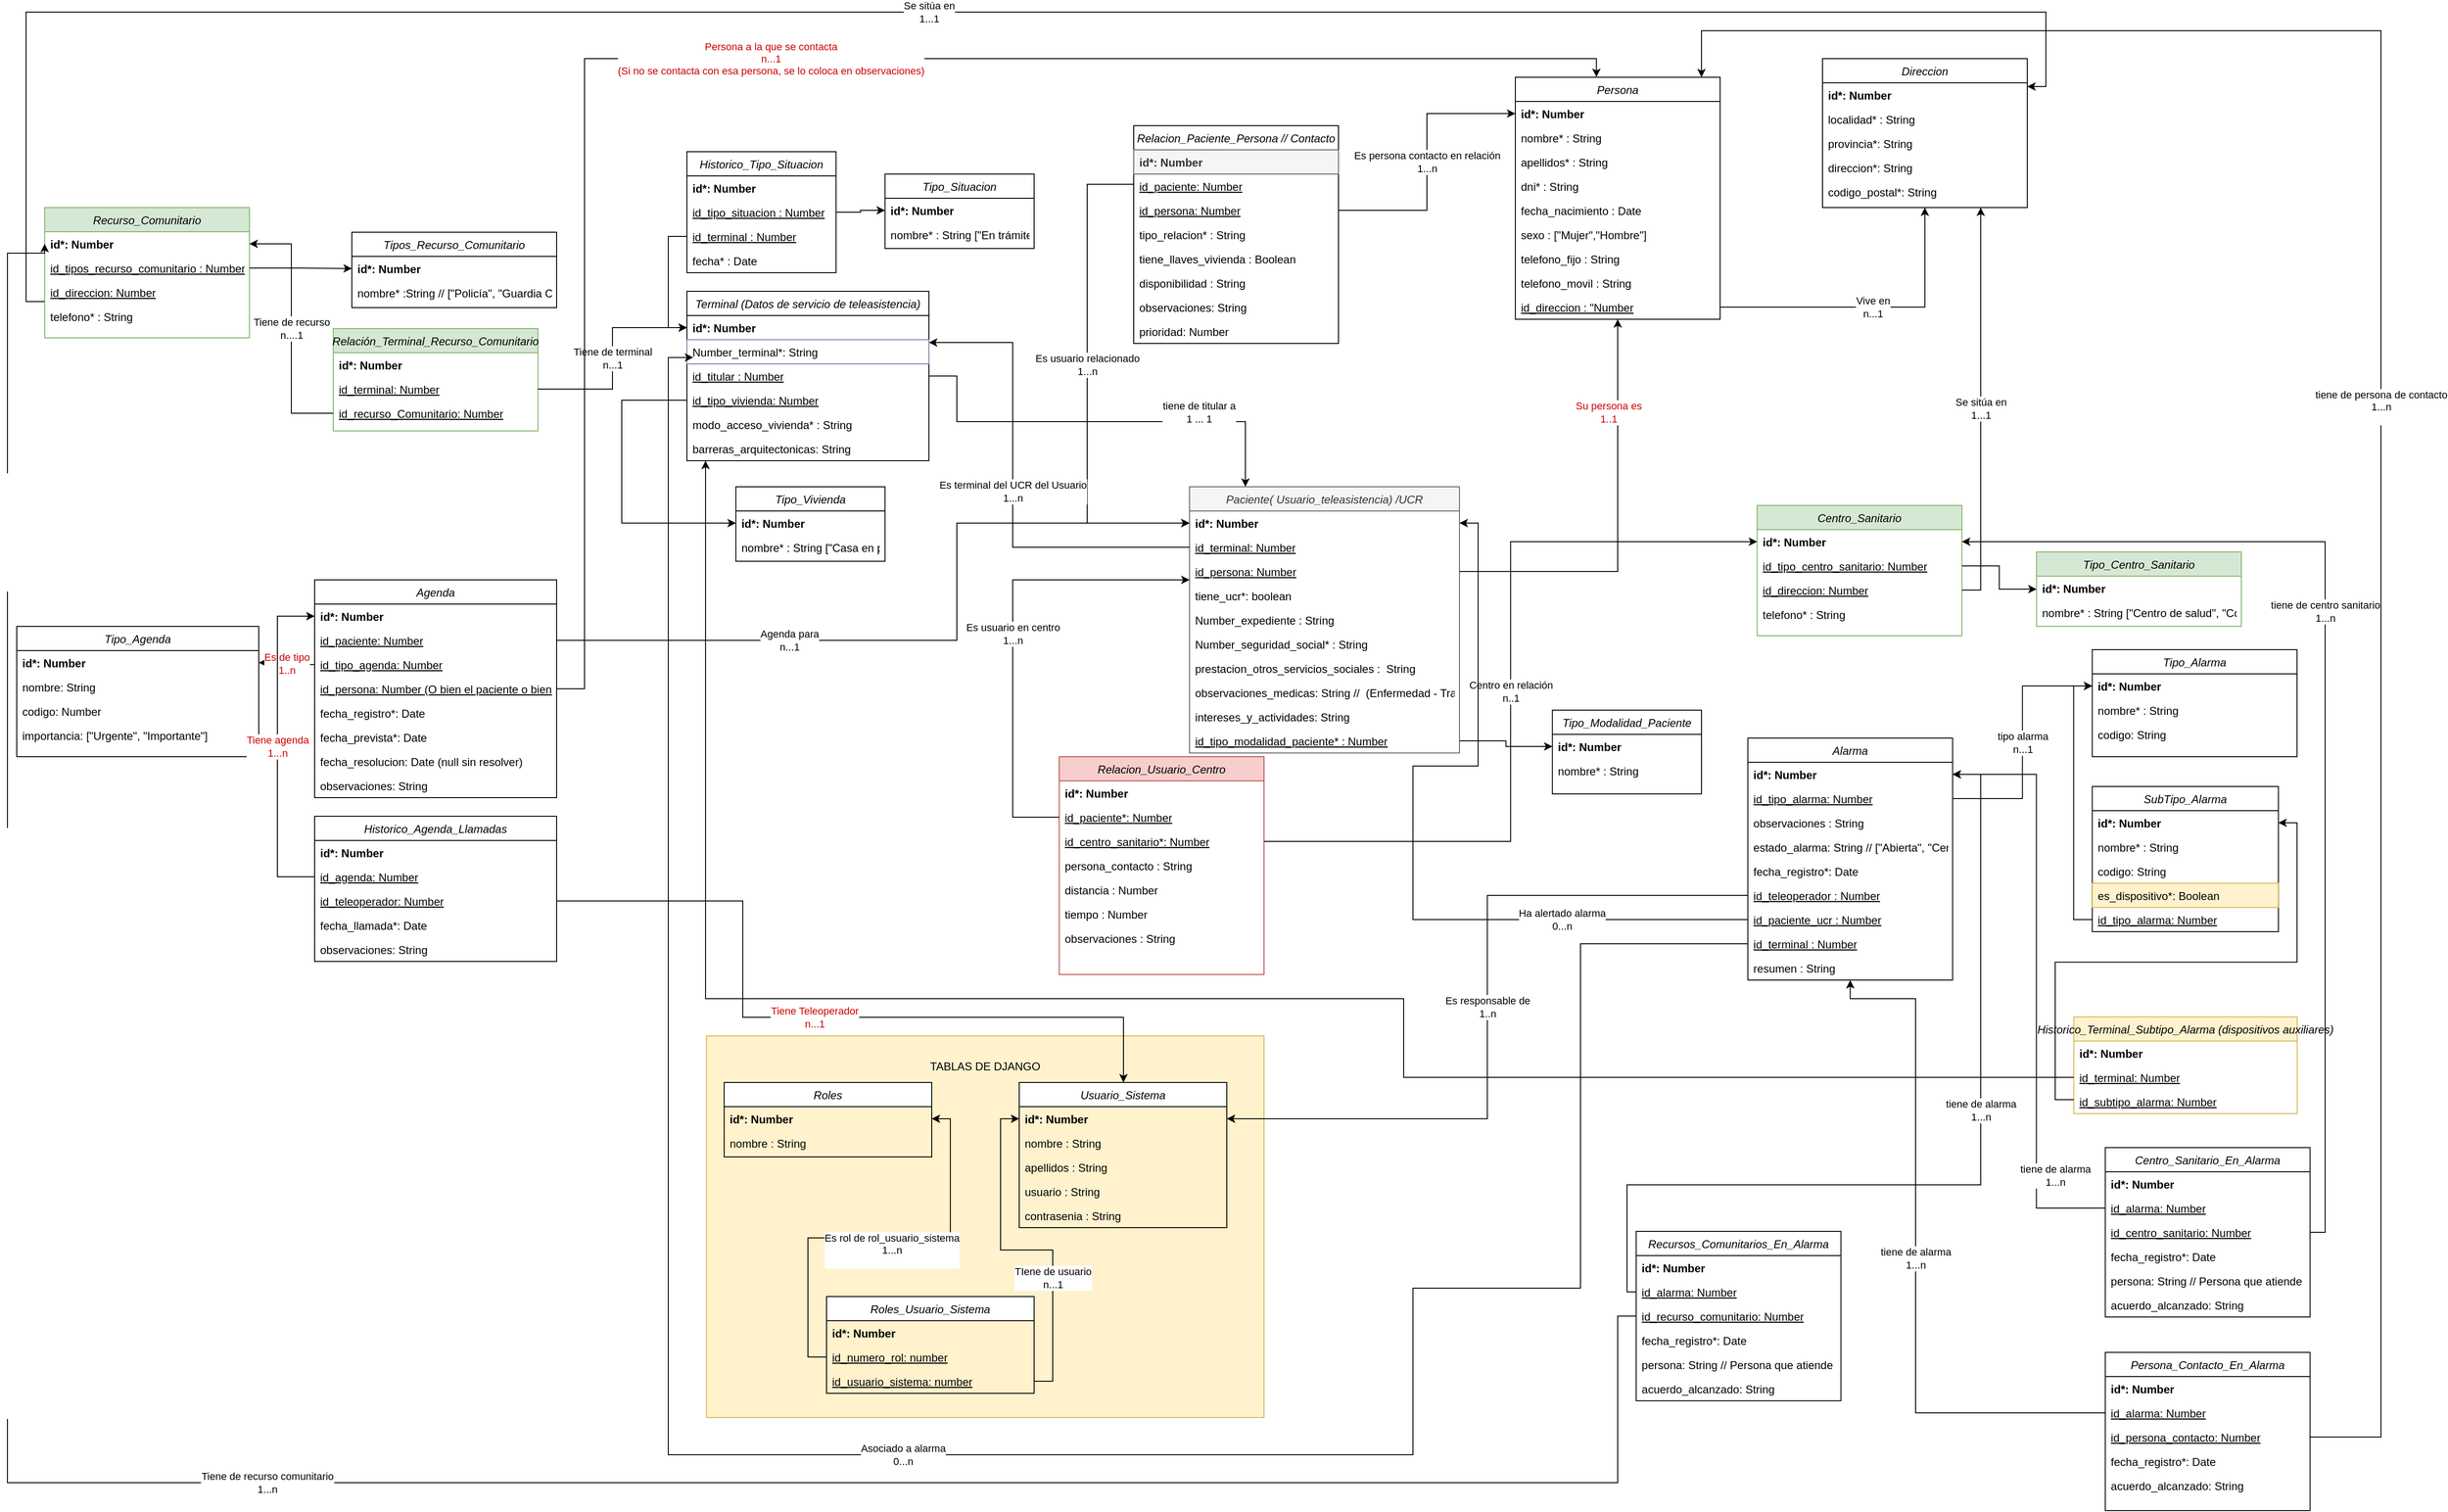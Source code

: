 <mxfile version="14.6.13" type="device"><diagram id="C5RBs43oDa-KdzZeNtuy" name="Page-1"><mxGraphModel dx="3316" dy="1963" grid="1" gridSize="10" guides="1" tooltips="1" connect="1" arrows="1" fold="1" page="1" pageScale="1" pageWidth="827" pageHeight="1169" math="0" shadow="0"><root><mxCell id="WIyWlLk6GJQsqaUBKTNV-0"/><mxCell id="WIyWlLk6GJQsqaUBKTNV-1" parent="WIyWlLk6GJQsqaUBKTNV-0"/><mxCell id="jkqfVirk9IrEnUwjyZfW-53" value="&lt;div&gt;TABLAS DE DJANGO&lt;/div&gt;&lt;div&gt;&lt;br&gt;&lt;/div&gt;&lt;div&gt;&lt;br&gt;&lt;/div&gt;&lt;div&gt;&lt;br&gt;&lt;/div&gt;&lt;div&gt;&lt;br&gt;&lt;/div&gt;&lt;div&gt;&lt;br&gt;&lt;/div&gt;&lt;div&gt;&lt;br&gt;&lt;/div&gt;&lt;div&gt;&lt;br&gt;&lt;/div&gt;&lt;div&gt;&lt;br&gt;&lt;/div&gt;&lt;div&gt;&lt;br&gt;&lt;/div&gt;&lt;div&gt;&lt;br&gt;&lt;/div&gt;&lt;div&gt;&lt;br&gt;&lt;/div&gt;&lt;div&gt;&lt;br&gt;&lt;/div&gt;&lt;div&gt;&lt;br&gt;&lt;/div&gt;&lt;div&gt;&lt;br&gt;&lt;/div&gt;&lt;div&gt;&lt;br&gt;&lt;/div&gt;&lt;div&gt;&lt;br&gt;&lt;/div&gt;&lt;div&gt;&lt;br&gt;&lt;/div&gt;&lt;div&gt;&lt;br&gt;&lt;/div&gt;&lt;div&gt;&lt;br&gt;&lt;/div&gt;&lt;div&gt;&lt;br&gt;&lt;/div&gt;&lt;div&gt;&lt;br&gt;&lt;/div&gt;&lt;div&gt;&lt;br&gt;&lt;/div&gt;&lt;div&gt;&lt;br&gt;&lt;/div&gt;&lt;div&gt;&lt;br&gt;&lt;/div&gt;" style="rounded=0;whiteSpace=wrap;html=1;fillColor=#fff2cc;strokeColor=#d6b656;" parent="WIyWlLk6GJQsqaUBKTNV-1" vertex="1"><mxGeometry x="-749" y="560" width="599" height="410" as="geometry"/></mxCell><mxCell id="zkfFHV4jXpPFQw0GAbJ--0" value="Paciente( Usuario_teleasistencia) /UCR" style="swimlane;fontStyle=2;align=center;verticalAlign=top;childLayout=stackLayout;horizontal=1;startSize=26;horizontalStack=0;resizeParent=1;resizeLast=0;collapsible=1;marginBottom=0;rounded=0;shadow=0;strokeWidth=1;fillColor=#f5f5f5;strokeColor=#666666;fontColor=#333333;" parent="WIyWlLk6GJQsqaUBKTNV-1" vertex="1"><mxGeometry x="-230" y="-30" width="290" height="286" as="geometry"><mxRectangle x="230" y="140" width="160" height="26" as="alternateBounds"/></mxGeometry></mxCell><mxCell id="zkfFHV4jXpPFQw0GAbJ--1" value="id*: Number" style="text;align=left;verticalAlign=top;spacingLeft=4;spacingRight=4;overflow=hidden;rotatable=0;points=[[0,0.5],[1,0.5]];portConstraint=eastwest;fontStyle=1;container=1;" parent="zkfFHV4jXpPFQw0GAbJ--0" vertex="1"><mxGeometry y="26" width="290" height="26" as="geometry"/></mxCell><mxCell id="zkfFHV4jXpPFQw0GAbJ--2" value="id_terminal: Number" style="text;align=left;verticalAlign=top;spacingLeft=4;spacingRight=4;overflow=hidden;rotatable=0;points=[[0,0.5],[1,0.5]];portConstraint=eastwest;rounded=0;shadow=0;html=0;fontStyle=4;" parent="zkfFHV4jXpPFQw0GAbJ--0" vertex="1"><mxGeometry y="52" width="290" height="26" as="geometry"/></mxCell><mxCell id="2SGIIP6Rx8mG8avv4Qmn-37" value="id_persona: Number" style="text;align=left;verticalAlign=top;spacingLeft=4;spacingRight=4;overflow=hidden;rotatable=0;points=[[0,0.5],[1,0.5]];portConstraint=eastwest;rounded=0;shadow=0;html=0;fontStyle=4;" parent="zkfFHV4jXpPFQw0GAbJ--0" vertex="1"><mxGeometry y="78" width="290" height="26" as="geometry"/></mxCell><mxCell id="jkqfVirk9IrEnUwjyZfW-31" value="tiene_ucr*: boolean" style="text;align=left;verticalAlign=top;spacingLeft=4;spacingRight=4;overflow=hidden;rotatable=0;points=[[0,0.5],[1,0.5]];portConstraint=eastwest;" parent="zkfFHV4jXpPFQw0GAbJ--0" vertex="1"><mxGeometry y="104" width="290" height="26" as="geometry"/></mxCell><mxCell id="w9NXL_Kr5AfnPYbFfDVl-65" value="Number_expediente : String" style="text;align=left;verticalAlign=top;spacingLeft=4;spacingRight=4;overflow=hidden;rotatable=0;points=[[0,0.5],[1,0.5]];portConstraint=eastwest;rounded=0;shadow=0;html=0;fontStyle=0" parent="zkfFHV4jXpPFQw0GAbJ--0" vertex="1"><mxGeometry y="130" width="290" height="26" as="geometry"/></mxCell><mxCell id="wmbbKqerhc1qddX_fGbu-15" value="Number_seguridad_social* : String" style="text;align=left;verticalAlign=top;spacingLeft=4;spacingRight=4;overflow=hidden;rotatable=0;points=[[0,0.5],[1,0.5]];portConstraint=eastwest;" parent="zkfFHV4jXpPFQw0GAbJ--0" vertex="1"><mxGeometry y="156" width="290" height="26" as="geometry"/></mxCell><mxCell id="w9NXL_Kr5AfnPYbFfDVl-83" value="prestacion_otros_servicios_sociales :  String" style="text;align=left;verticalAlign=top;spacingLeft=4;spacingRight=4;overflow=hidden;rotatable=0;points=[[0,0.5],[1,0.5]];portConstraint=eastwest;" parent="zkfFHV4jXpPFQw0GAbJ--0" vertex="1"><mxGeometry y="182" width="290" height="26" as="geometry"/></mxCell><mxCell id="w9NXL_Kr5AfnPYbFfDVl-84" value="observaciones_medicas: String //  (Enfermedad - Tratamiento) ¿Tabla nueva? ¿Símplemente un campo?" style="text;align=left;verticalAlign=top;spacingLeft=4;spacingRight=4;overflow=hidden;rotatable=0;points=[[0,0.5],[1,0.5]];portConstraint=eastwest;" parent="zkfFHV4jXpPFQw0GAbJ--0" vertex="1"><mxGeometry y="208" width="290" height="26" as="geometry"/></mxCell><mxCell id="w9NXL_Kr5AfnPYbFfDVl-242" value="intereses_y_actividades: String" style="text;align=left;verticalAlign=top;spacingLeft=4;spacingRight=4;overflow=hidden;rotatable=0;points=[[0,0.5],[1,0.5]];portConstraint=eastwest;" parent="zkfFHV4jXpPFQw0GAbJ--0" vertex="1"><mxGeometry y="234" width="290" height="26" as="geometry"/></mxCell><mxCell id="jkqfVirk9IrEnUwjyZfW-15" value="id_tipo_modalidad_paciente* : Number" style="text;align=left;verticalAlign=top;spacingLeft=4;spacingRight=4;overflow=hidden;rotatable=0;points=[[0,0.5],[1,0.5]];portConstraint=eastwest;fontStyle=4" parent="zkfFHV4jXpPFQw0GAbJ--0" vertex="1"><mxGeometry y="260" width="290" height="26" as="geometry"/></mxCell><mxCell id="w9NXL_Kr5AfnPYbFfDVl-49" value="Alarma" style="swimlane;fontStyle=2;align=center;verticalAlign=top;childLayout=stackLayout;horizontal=1;startSize=26;horizontalStack=0;resizeParent=1;resizeLast=0;collapsible=1;marginBottom=0;rounded=0;shadow=0;strokeWidth=1;" parent="WIyWlLk6GJQsqaUBKTNV-1" vertex="1"><mxGeometry x="369.8" y="240" width="220" height="260" as="geometry"><mxRectangle x="230" y="140" width="160" height="26" as="alternateBounds"/></mxGeometry></mxCell><mxCell id="w9NXL_Kr5AfnPYbFfDVl-50" value="id*: Number" style="text;align=left;verticalAlign=top;spacingLeft=4;spacingRight=4;overflow=hidden;rotatable=0;points=[[0,0.5],[1,0.5]];portConstraint=eastwest;fontStyle=1" parent="w9NXL_Kr5AfnPYbFfDVl-49" vertex="1"><mxGeometry y="26" width="220" height="26" as="geometry"/></mxCell><mxCell id="w9NXL_Kr5AfnPYbFfDVl-51" value="id_tipo_alarma: Number" style="text;align=left;verticalAlign=top;spacingLeft=4;spacingRight=4;overflow=hidden;rotatable=0;points=[[0,0.5],[1,0.5]];portConstraint=eastwest;fontStyle=4" parent="w9NXL_Kr5AfnPYbFfDVl-49" vertex="1"><mxGeometry y="52" width="220" height="26" as="geometry"/></mxCell><mxCell id="w9NXL_Kr5AfnPYbFfDVl-214" value="observaciones : String" style="text;align=left;verticalAlign=top;spacingLeft=4;spacingRight=4;overflow=hidden;rotatable=0;points=[[0,0.5],[1,0.5]];portConstraint=eastwest;" parent="w9NXL_Kr5AfnPYbFfDVl-49" vertex="1"><mxGeometry y="78" width="220" height="26" as="geometry"/></mxCell><mxCell id="w9NXL_Kr5AfnPYbFfDVl-215" value="estado_alarma: String // [&quot;Abierta&quot;, &quot;Cerrada&quot;]" style="text;align=left;verticalAlign=top;spacingLeft=4;spacingRight=4;overflow=hidden;rotatable=0;points=[[0,0.5],[1,0.5]];portConstraint=eastwest;" parent="w9NXL_Kr5AfnPYbFfDVl-49" vertex="1"><mxGeometry y="104" width="220" height="26" as="geometry"/></mxCell><mxCell id="w9NXL_Kr5AfnPYbFfDVl-217" value="fecha_registro*: Date" style="text;align=left;verticalAlign=top;spacingLeft=4;spacingRight=4;overflow=hidden;rotatable=0;points=[[0,0.5],[1,0.5]];portConstraint=eastwest;" parent="w9NXL_Kr5AfnPYbFfDVl-49" vertex="1"><mxGeometry y="130" width="220" height="26" as="geometry"/></mxCell><mxCell id="w9NXL_Kr5AfnPYbFfDVl-218" value="id_teleoperador : Number" style="text;align=left;verticalAlign=top;spacingLeft=4;spacingRight=4;overflow=hidden;rotatable=0;points=[[0,0.5],[1,0.5]];portConstraint=eastwest;fontStyle=4" parent="w9NXL_Kr5AfnPYbFfDVl-49" vertex="1"><mxGeometry y="156" width="220" height="26" as="geometry"/></mxCell><mxCell id="w9NXL_Kr5AfnPYbFfDVl-239" value="id_paciente_ucr : Number" style="text;align=left;verticalAlign=top;spacingLeft=4;spacingRight=4;overflow=hidden;rotatable=0;points=[[0,0.5],[1,0.5]];portConstraint=eastwest;fontStyle=4" parent="w9NXL_Kr5AfnPYbFfDVl-49" vertex="1"><mxGeometry y="182" width="220" height="26" as="geometry"/></mxCell><mxCell id="jkqfVirk9IrEnUwjyZfW-54" value="id_terminal : Number" style="text;align=left;verticalAlign=top;spacingLeft=4;spacingRight=4;overflow=hidden;rotatable=0;points=[[0,0.5],[1,0.5]];portConstraint=eastwest;fontStyle=4" parent="w9NXL_Kr5AfnPYbFfDVl-49" vertex="1"><mxGeometry y="208" width="220" height="26" as="geometry"/></mxCell><mxCell id="u7VEmWNuBl0nIQuMEGBW-1" value="resumen : String" style="text;align=left;verticalAlign=top;spacingLeft=4;spacingRight=4;overflow=hidden;rotatable=0;points=[[0,0.5],[1,0.5]];portConstraint=eastwest;fontStyle=0" parent="w9NXL_Kr5AfnPYbFfDVl-49" vertex="1"><mxGeometry y="234" width="220" height="26" as="geometry"/></mxCell><mxCell id="w9NXL_Kr5AfnPYbFfDVl-66" value="Terminal (Datos de servicio de teleasistencia)" style="swimlane;fontStyle=2;align=center;verticalAlign=top;childLayout=stackLayout;horizontal=1;startSize=26;horizontalStack=0;resizeParent=1;resizeLast=0;collapsible=1;marginBottom=0;rounded=0;shadow=0;strokeWidth=1;" parent="WIyWlLk6GJQsqaUBKTNV-1" vertex="1"><mxGeometry x="-770" y="-240" width="260" height="182" as="geometry"><mxRectangle x="230" y="140" width="160" height="26" as="alternateBounds"/></mxGeometry></mxCell><mxCell id="w9NXL_Kr5AfnPYbFfDVl-67" value="id*: Number" style="text;align=left;verticalAlign=top;spacingLeft=4;spacingRight=4;overflow=hidden;rotatable=0;points=[[0,0.5],[1,0.5]];portConstraint=eastwest;fontStyle=1" parent="w9NXL_Kr5AfnPYbFfDVl-66" vertex="1"><mxGeometry y="26" width="260" height="26" as="geometry"/></mxCell><mxCell id="w9NXL_Kr5AfnPYbFfDVl-68" value="Number_terminal*: String" style="text;align=left;verticalAlign=top;spacingLeft=4;spacingRight=4;overflow=hidden;rotatable=0;points=[[0,0.5],[1,0.5]];portConstraint=eastwest;fontStyle=0;fillColor=#FFFFFF;strokeColor=#9673a6;" parent="w9NXL_Kr5AfnPYbFfDVl-66" vertex="1"><mxGeometry y="52" width="260" height="26" as="geometry"/></mxCell><mxCell id="w9NXL_Kr5AfnPYbFfDVl-69" value="id_titular : Number" style="text;align=left;verticalAlign=top;spacingLeft=4;spacingRight=4;overflow=hidden;rotatable=0;points=[[0,0.5],[1,0.5]];portConstraint=eastwest;fontStyle=4" parent="w9NXL_Kr5AfnPYbFfDVl-66" vertex="1"><mxGeometry y="78" width="260" height="26" as="geometry"/></mxCell><mxCell id="w9NXL_Kr5AfnPYbFfDVl-74" value="id_tipo_vivienda: Number" style="text;align=left;verticalAlign=top;spacingLeft=4;spacingRight=4;overflow=hidden;rotatable=0;points=[[0,0.5],[1,0.5]];portConstraint=eastwest;fontStyle=4" parent="w9NXL_Kr5AfnPYbFfDVl-66" vertex="1"><mxGeometry y="104" width="260" height="26" as="geometry"/></mxCell><mxCell id="w9NXL_Kr5AfnPYbFfDVl-75" value="modo_acceso_vivienda* : String" style="text;align=left;verticalAlign=top;spacingLeft=4;spacingRight=4;overflow=hidden;rotatable=0;points=[[0,0.5],[1,0.5]];portConstraint=eastwest;rounded=0;shadow=0;html=0;" parent="w9NXL_Kr5AfnPYbFfDVl-66" vertex="1"><mxGeometry y="130" width="260" height="26" as="geometry"/></mxCell><mxCell id="w9NXL_Kr5AfnPYbFfDVl-76" value="barreras_arquitectonicas: String" style="text;align=left;verticalAlign=top;spacingLeft=4;spacingRight=4;overflow=hidden;rotatable=0;points=[[0,0.5],[1,0.5]];portConstraint=eastwest;" parent="w9NXL_Kr5AfnPYbFfDVl-66" vertex="1"><mxGeometry y="156" width="260" height="26" as="geometry"/></mxCell><mxCell id="w9NXL_Kr5AfnPYbFfDVl-100" value="Persona" style="swimlane;fontStyle=2;align=center;verticalAlign=top;childLayout=stackLayout;horizontal=1;startSize=26;horizontalStack=0;resizeParent=1;resizeLast=0;collapsible=1;marginBottom=0;rounded=0;shadow=0;strokeWidth=1;" parent="WIyWlLk6GJQsqaUBKTNV-1" vertex="1"><mxGeometry x="120" y="-470" width="220" height="260" as="geometry"><mxRectangle x="230" y="140" width="160" height="26" as="alternateBounds"/></mxGeometry></mxCell><mxCell id="w9NXL_Kr5AfnPYbFfDVl-101" value="id*: Number" style="text;align=left;verticalAlign=top;spacingLeft=4;spacingRight=4;overflow=hidden;rotatable=0;points=[[0,0.5],[1,0.5]];portConstraint=eastwest;fontStyle=1" parent="w9NXL_Kr5AfnPYbFfDVl-100" vertex="1"><mxGeometry y="26" width="220" height="26" as="geometry"/></mxCell><mxCell id="w9NXL_Kr5AfnPYbFfDVl-102" value="nombre* : String" style="text;align=left;verticalAlign=top;spacingLeft=4;spacingRight=4;overflow=hidden;rotatable=0;points=[[0,0.5],[1,0.5]];portConstraint=eastwest;" parent="w9NXL_Kr5AfnPYbFfDVl-100" vertex="1"><mxGeometry y="52" width="220" height="26" as="geometry"/></mxCell><mxCell id="w9NXL_Kr5AfnPYbFfDVl-103" value="apellidos* : String" style="text;align=left;verticalAlign=top;spacingLeft=4;spacingRight=4;overflow=hidden;rotatable=0;points=[[0,0.5],[1,0.5]];portConstraint=eastwest;" parent="w9NXL_Kr5AfnPYbFfDVl-100" vertex="1"><mxGeometry y="78" width="220" height="26" as="geometry"/></mxCell><mxCell id="w9NXL_Kr5AfnPYbFfDVl-111" value="dni* : String" style="text;align=left;verticalAlign=top;spacingLeft=4;spacingRight=4;overflow=hidden;rotatable=0;points=[[0,0.5],[1,0.5]];portConstraint=eastwest;" parent="w9NXL_Kr5AfnPYbFfDVl-100" vertex="1"><mxGeometry y="104" width="220" height="26" as="geometry"/></mxCell><mxCell id="w9NXL_Kr5AfnPYbFfDVl-104" value="fecha_nacimiento : Date" style="text;align=left;verticalAlign=top;spacingLeft=4;spacingRight=4;overflow=hidden;rotatable=0;points=[[0,0.5],[1,0.5]];portConstraint=eastwest;" parent="w9NXL_Kr5AfnPYbFfDVl-100" vertex="1"><mxGeometry y="130" width="220" height="26" as="geometry"/></mxCell><mxCell id="w9NXL_Kr5AfnPYbFfDVl-105" value="sexo : [&quot;Mujer&quot;,&quot;Hombre&quot;]" style="text;align=left;verticalAlign=top;spacingLeft=4;spacingRight=4;overflow=hidden;rotatable=0;points=[[0,0.5],[1,0.5]];portConstraint=eastwest;" parent="w9NXL_Kr5AfnPYbFfDVl-100" vertex="1"><mxGeometry y="156" width="220" height="26" as="geometry"/></mxCell><mxCell id="w9NXL_Kr5AfnPYbFfDVl-112" value="telefono_fijo : String" style="text;align=left;verticalAlign=top;spacingLeft=4;spacingRight=4;overflow=hidden;rotatable=0;points=[[0,0.5],[1,0.5]];portConstraint=eastwest;rounded=0;shadow=0;html=0;" parent="w9NXL_Kr5AfnPYbFfDVl-100" vertex="1"><mxGeometry y="182" width="220" height="26" as="geometry"/></mxCell><mxCell id="w9NXL_Kr5AfnPYbFfDVl-113" value="telefono_movil : String" style="text;align=left;verticalAlign=top;spacingLeft=4;spacingRight=4;overflow=hidden;rotatable=0;points=[[0,0.5],[1,0.5]];portConstraint=eastwest;" parent="w9NXL_Kr5AfnPYbFfDVl-100" vertex="1"><mxGeometry y="208" width="220" height="26" as="geometry"/></mxCell><mxCell id="w9NXL_Kr5AfnPYbFfDVl-157" value="id_direccion : &quot;Number" style="text;align=left;verticalAlign=top;spacingLeft=4;spacingRight=4;overflow=hidden;rotatable=0;points=[[0,0.5],[1,0.5]];portConstraint=eastwest;fontStyle=4" parent="w9NXL_Kr5AfnPYbFfDVl-100" vertex="1"><mxGeometry y="234" width="220" height="26" as="geometry"/></mxCell><mxCell id="w9NXL_Kr5AfnPYbFfDVl-115" value="Direccion" style="swimlane;fontStyle=2;align=center;verticalAlign=top;childLayout=stackLayout;horizontal=1;startSize=26;horizontalStack=0;resizeParent=1;resizeLast=0;collapsible=1;marginBottom=0;rounded=0;shadow=0;strokeWidth=1;" parent="WIyWlLk6GJQsqaUBKTNV-1" vertex="1"><mxGeometry x="450" y="-490" width="220" height="160" as="geometry"><mxRectangle x="230" y="140" width="160" height="26" as="alternateBounds"/></mxGeometry></mxCell><mxCell id="w9NXL_Kr5AfnPYbFfDVl-116" value="id*: Number" style="text;align=left;verticalAlign=top;spacingLeft=4;spacingRight=4;overflow=hidden;rotatable=0;points=[[0,0.5],[1,0.5]];portConstraint=eastwest;fontStyle=1" parent="w9NXL_Kr5AfnPYbFfDVl-115" vertex="1"><mxGeometry y="26" width="220" height="26" as="geometry"/></mxCell><mxCell id="w9NXL_Kr5AfnPYbFfDVl-117" value="localidad* : String" style="text;align=left;verticalAlign=top;spacingLeft=4;spacingRight=4;overflow=hidden;rotatable=0;points=[[0,0.5],[1,0.5]];portConstraint=eastwest;" parent="w9NXL_Kr5AfnPYbFfDVl-115" vertex="1"><mxGeometry y="52" width="220" height="26" as="geometry"/></mxCell><mxCell id="w9NXL_Kr5AfnPYbFfDVl-119" value="provincia*: String" style="text;align=left;verticalAlign=top;spacingLeft=4;spacingRight=4;overflow=hidden;rotatable=0;points=[[0,0.5],[1,0.5]];portConstraint=eastwest;" parent="w9NXL_Kr5AfnPYbFfDVl-115" vertex="1"><mxGeometry y="78" width="220" height="26" as="geometry"/></mxCell><mxCell id="w9NXL_Kr5AfnPYbFfDVl-120" value="direccion*: String" style="text;align=left;verticalAlign=top;spacingLeft=4;spacingRight=4;overflow=hidden;rotatable=0;points=[[0,0.5],[1,0.5]];portConstraint=eastwest;" parent="w9NXL_Kr5AfnPYbFfDVl-115" vertex="1"><mxGeometry y="104" width="220" height="26" as="geometry"/></mxCell><mxCell id="w9NXL_Kr5AfnPYbFfDVl-121" value="codigo_postal*: String" style="text;align=left;verticalAlign=top;spacingLeft=4;spacingRight=4;overflow=hidden;rotatable=0;points=[[0,0.5],[1,0.5]];portConstraint=eastwest;" parent="w9NXL_Kr5AfnPYbFfDVl-115" vertex="1"><mxGeometry y="130" width="220" height="26" as="geometry"/></mxCell><mxCell id="w9NXL_Kr5AfnPYbFfDVl-144" value="Vive en&lt;br&gt;n...1" style="edgeStyle=orthogonalEdgeStyle;rounded=0;orthogonalLoop=1;jettySize=auto;html=1;" parent="WIyWlLk6GJQsqaUBKTNV-1" source="w9NXL_Kr5AfnPYbFfDVl-157" target="w9NXL_Kr5AfnPYbFfDVl-115" edge="1"><mxGeometry relative="1" as="geometry"/></mxCell><mxCell id="w9NXL_Kr5AfnPYbFfDVl-148" value="Relacion_Paciente_Persona // Contacto" style="swimlane;fontStyle=2;align=center;verticalAlign=top;childLayout=stackLayout;horizontal=1;startSize=26;horizontalStack=0;resizeParent=1;resizeLast=0;collapsible=1;marginBottom=0;rounded=0;shadow=0;strokeWidth=1;" parent="WIyWlLk6GJQsqaUBKTNV-1" vertex="1"><mxGeometry x="-290" y="-418" width="220" height="234" as="geometry"><mxRectangle x="230" y="140" width="160" height="26" as="alternateBounds"/></mxGeometry></mxCell><mxCell id="w9NXL_Kr5AfnPYbFfDVl-149" value="id*: Number" style="text;align=left;verticalAlign=top;spacingLeft=4;spacingRight=4;overflow=hidden;rotatable=0;points=[[0,0.5],[1,0.5]];portConstraint=eastwest;fontStyle=1;fillColor=#f5f5f5;strokeColor=#666666;fontColor=#333333;" parent="w9NXL_Kr5AfnPYbFfDVl-148" vertex="1"><mxGeometry y="26" width="220" height="26" as="geometry"/></mxCell><mxCell id="w9NXL_Kr5AfnPYbFfDVl-154" value="id_paciente: Number" style="text;align=left;verticalAlign=top;spacingLeft=4;spacingRight=4;overflow=hidden;rotatable=0;points=[[0,0.5],[1,0.5]];portConstraint=eastwest;fontStyle=4" parent="w9NXL_Kr5AfnPYbFfDVl-148" vertex="1"><mxGeometry y="52" width="220" height="26" as="geometry"/></mxCell><mxCell id="w9NXL_Kr5AfnPYbFfDVl-155" value="id_persona: Number" style="text;align=left;verticalAlign=top;spacingLeft=4;spacingRight=4;overflow=hidden;rotatable=0;points=[[0,0.5],[1,0.5]];portConstraint=eastwest;fontStyle=4" parent="w9NXL_Kr5AfnPYbFfDVl-148" vertex="1"><mxGeometry y="78" width="220" height="26" as="geometry"/></mxCell><mxCell id="w9NXL_Kr5AfnPYbFfDVl-150" value="tipo_relacion* : String" style="text;align=left;verticalAlign=top;spacingLeft=4;spacingRight=4;overflow=hidden;rotatable=0;points=[[0,0.5],[1,0.5]];portConstraint=eastwest;container=1;" parent="w9NXL_Kr5AfnPYbFfDVl-148" vertex="1"><mxGeometry y="104" width="220" height="26" as="geometry"/></mxCell><mxCell id="w9NXL_Kr5AfnPYbFfDVl-151" value="tiene_llaves_vivienda : Boolean" style="text;align=left;verticalAlign=top;spacingLeft=4;spacingRight=4;overflow=hidden;rotatable=0;points=[[0,0.5],[1,0.5]];portConstraint=eastwest;" parent="w9NXL_Kr5AfnPYbFfDVl-148" vertex="1"><mxGeometry y="130" width="220" height="26" as="geometry"/></mxCell><mxCell id="w9NXL_Kr5AfnPYbFfDVl-152" value="disponibilidad : String" style="text;align=left;verticalAlign=top;spacingLeft=4;spacingRight=4;overflow=hidden;rotatable=0;points=[[0,0.5],[1,0.5]];portConstraint=eastwest;rounded=0;shadow=0;html=0;" parent="w9NXL_Kr5AfnPYbFfDVl-148" vertex="1"><mxGeometry y="156" width="220" height="26" as="geometry"/></mxCell><mxCell id="w9NXL_Kr5AfnPYbFfDVl-153" value="observaciones: String" style="text;align=left;verticalAlign=top;spacingLeft=4;spacingRight=4;overflow=hidden;rotatable=0;points=[[0,0.5],[1,0.5]];portConstraint=eastwest;" parent="w9NXL_Kr5AfnPYbFfDVl-148" vertex="1"><mxGeometry y="182" width="220" height="26" as="geometry"/></mxCell><mxCell id="u7VEmWNuBl0nIQuMEGBW-0" value="prioridad: Number" style="text;align=left;verticalAlign=top;spacingLeft=4;spacingRight=4;overflow=hidden;rotatable=0;points=[[0,0.5],[1,0.5]];portConstraint=eastwest;" parent="w9NXL_Kr5AfnPYbFfDVl-148" vertex="1"><mxGeometry y="208" width="220" height="26" as="geometry"/></mxCell><mxCell id="w9NXL_Kr5AfnPYbFfDVl-158" value="Es usuario relacionado&lt;br&gt;1...n" style="edgeStyle=orthogonalEdgeStyle;rounded=0;orthogonalLoop=1;jettySize=auto;html=1;entryX=0;entryY=0.5;entryDx=0;entryDy=0;" parent="WIyWlLk6GJQsqaUBKTNV-1" source="w9NXL_Kr5AfnPYbFfDVl-154" target="zkfFHV4jXpPFQw0GAbJ--1" edge="1"><mxGeometry x="-0.073" relative="1" as="geometry"><Array as="points"><mxPoint x="-340" y="-355"/><mxPoint x="-340" y="9"/></Array><mxPoint y="1" as="offset"/></mxGeometry></mxCell><mxCell id="w9NXL_Kr5AfnPYbFfDVl-160" value="Es persona contacto en relación&lt;br&gt;1...n" style="edgeStyle=orthogonalEdgeStyle;rounded=0;orthogonalLoop=1;jettySize=auto;html=1;" parent="WIyWlLk6GJQsqaUBKTNV-1" source="w9NXL_Kr5AfnPYbFfDVl-155" target="w9NXL_Kr5AfnPYbFfDVl-101" edge="1"><mxGeometry relative="1" as="geometry"/></mxCell><mxCell id="w9NXL_Kr5AfnPYbFfDVl-161" value="Centro_Sanitario" style="swimlane;fontStyle=2;align=center;verticalAlign=top;childLayout=stackLayout;horizontal=1;startSize=26;horizontalStack=0;resizeParent=1;resizeLast=0;collapsible=1;marginBottom=0;rounded=0;shadow=0;strokeWidth=1;fillColor=#d5e8d4;strokeColor=#82b366;" parent="WIyWlLk6GJQsqaUBKTNV-1" vertex="1"><mxGeometry x="379.8" y="-10" width="220" height="140" as="geometry"><mxRectangle x="230" y="140" width="160" height="26" as="alternateBounds"/></mxGeometry></mxCell><mxCell id="w9NXL_Kr5AfnPYbFfDVl-162" value="id*: Number" style="text;align=left;verticalAlign=top;spacingLeft=4;spacingRight=4;overflow=hidden;rotatable=0;points=[[0,0.5],[1,0.5]];portConstraint=eastwest;fontStyle=1" parent="w9NXL_Kr5AfnPYbFfDVl-161" vertex="1"><mxGeometry y="26" width="220" height="26" as="geometry"/></mxCell><mxCell id="w9NXL_Kr5AfnPYbFfDVl-163" value="id_tipo_centro_sanitario: Number" style="text;align=left;verticalAlign=top;spacingLeft=4;spacingRight=4;overflow=hidden;rotatable=0;points=[[0,0.5],[1,0.5]];portConstraint=eastwest;fontColor=#000000;fontStyle=4" parent="w9NXL_Kr5AfnPYbFfDVl-161" vertex="1"><mxGeometry y="52" width="220" height="26" as="geometry"/></mxCell><mxCell id="w9NXL_Kr5AfnPYbFfDVl-164" value="id_direccion: Number" style="text;align=left;verticalAlign=top;spacingLeft=4;spacingRight=4;overflow=hidden;rotatable=0;points=[[0,0.5],[1,0.5]];portConstraint=eastwest;fontStyle=4" parent="w9NXL_Kr5AfnPYbFfDVl-161" vertex="1"><mxGeometry y="78" width="220" height="26" as="geometry"/></mxCell><mxCell id="w9NXL_Kr5AfnPYbFfDVl-165" value="telefono* : String" style="text;align=left;verticalAlign=top;spacingLeft=4;spacingRight=4;overflow=hidden;rotatable=0;points=[[0,0.5],[1,0.5]];portConstraint=eastwest;" parent="w9NXL_Kr5AfnPYbFfDVl-161" vertex="1"><mxGeometry y="104" width="220" height="26" as="geometry"/></mxCell><mxCell id="w9NXL_Kr5AfnPYbFfDVl-176" value="Se sitúa en&lt;br&gt;1...1" style="edgeStyle=orthogonalEdgeStyle;rounded=0;orthogonalLoop=1;jettySize=auto;html=1;" parent="WIyWlLk6GJQsqaUBKTNV-1" source="w9NXL_Kr5AfnPYbFfDVl-164" target="w9NXL_Kr5AfnPYbFfDVl-115" edge="1"><mxGeometry relative="1" as="geometry"><mxPoint x="630" y="-300" as="targetPoint"/><Array as="points"><mxPoint x="620" y="81"/></Array></mxGeometry></mxCell><mxCell id="w9NXL_Kr5AfnPYbFfDVl-192" value="Relacion_Usuario_Centro" style="swimlane;fontStyle=2;align=center;verticalAlign=top;childLayout=stackLayout;horizontal=1;startSize=26;horizontalStack=0;resizeParent=1;resizeLast=0;collapsible=1;marginBottom=0;rounded=0;shadow=0;strokeWidth=1;fillColor=#f8cecc;strokeColor=#b85450;" parent="WIyWlLk6GJQsqaUBKTNV-1" vertex="1"><mxGeometry x="-370" y="260" width="220" height="234" as="geometry"><mxRectangle x="230" y="140" width="160" height="26" as="alternateBounds"/></mxGeometry></mxCell><mxCell id="w9NXL_Kr5AfnPYbFfDVl-193" value="id*: Number" style="text;align=left;verticalAlign=top;spacingLeft=4;spacingRight=4;overflow=hidden;rotatable=0;points=[[0,0.5],[1,0.5]];portConstraint=eastwest;fontStyle=1" parent="w9NXL_Kr5AfnPYbFfDVl-192" vertex="1"><mxGeometry y="26" width="220" height="26" as="geometry"/></mxCell><mxCell id="w9NXL_Kr5AfnPYbFfDVl-209" value="id_paciente*: Number" style="text;align=left;verticalAlign=top;spacingLeft=4;spacingRight=4;overflow=hidden;rotatable=0;points=[[0,0.5],[1,0.5]];portConstraint=eastwest;fontStyle=4" parent="w9NXL_Kr5AfnPYbFfDVl-192" vertex="1"><mxGeometry y="52" width="220" height="26" as="geometry"/></mxCell><mxCell id="w9NXL_Kr5AfnPYbFfDVl-210" value="id_centro_sanitario*: Number" style="text;align=left;verticalAlign=top;spacingLeft=4;spacingRight=4;overflow=hidden;rotatable=0;points=[[0,0.5],[1,0.5]];portConstraint=eastwest;fontStyle=4" parent="w9NXL_Kr5AfnPYbFfDVl-192" vertex="1"><mxGeometry y="78" width="220" height="26" as="geometry"/></mxCell><mxCell id="w9NXL_Kr5AfnPYbFfDVl-206" value="persona_contacto : String" style="text;align=left;verticalAlign=top;spacingLeft=4;spacingRight=4;overflow=hidden;rotatable=0;points=[[0,0.5],[1,0.5]];portConstraint=eastwest;" parent="w9NXL_Kr5AfnPYbFfDVl-192" vertex="1"><mxGeometry y="104" width="220" height="26" as="geometry"/></mxCell><mxCell id="w9NXL_Kr5AfnPYbFfDVl-208" value="distancia : Number" style="text;align=left;verticalAlign=top;spacingLeft=4;spacingRight=4;overflow=hidden;rotatable=0;points=[[0,0.5],[1,0.5]];portConstraint=eastwest;" parent="w9NXL_Kr5AfnPYbFfDVl-192" vertex="1"><mxGeometry y="130" width="220" height="26" as="geometry"/></mxCell><mxCell id="w9NXL_Kr5AfnPYbFfDVl-213" value="tiempo : Number" style="text;align=left;verticalAlign=top;spacingLeft=4;spacingRight=4;overflow=hidden;rotatable=0;points=[[0,0.5],[1,0.5]];portConstraint=eastwest;" parent="w9NXL_Kr5AfnPYbFfDVl-192" vertex="1"><mxGeometry y="156" width="220" height="26" as="geometry"/></mxCell><mxCell id="jkqfVirk9IrEnUwjyZfW-16" value="observaciones : String" style="text;align=left;verticalAlign=top;spacingLeft=4;spacingRight=4;overflow=hidden;rotatable=0;points=[[0,0.5],[1,0.5]];portConstraint=eastwest;" parent="w9NXL_Kr5AfnPYbFfDVl-192" vertex="1"><mxGeometry y="182" width="220" height="26" as="geometry"/></mxCell><mxCell id="w9NXL_Kr5AfnPYbFfDVl-211" value="Es usuario en centro&lt;br&gt;1...n" style="edgeStyle=orthogonalEdgeStyle;rounded=0;orthogonalLoop=1;jettySize=auto;html=1;" parent="WIyWlLk6GJQsqaUBKTNV-1" source="w9NXL_Kr5AfnPYbFfDVl-209" target="zkfFHV4jXpPFQw0GAbJ--0" edge="1"><mxGeometry relative="1" as="geometry"><Array as="points"><mxPoint x="-420" y="325"/><mxPoint x="-420" y="70"/></Array></mxGeometry></mxCell><mxCell id="w9NXL_Kr5AfnPYbFfDVl-212" value="Centro en relación&lt;br&gt;n..1" style="edgeStyle=orthogonalEdgeStyle;rounded=0;orthogonalLoop=1;jettySize=auto;html=1;" parent="WIyWlLk6GJQsqaUBKTNV-1" source="w9NXL_Kr5AfnPYbFfDVl-210" target="w9NXL_Kr5AfnPYbFfDVl-162" edge="1"><mxGeometry relative="1" as="geometry"/></mxCell><mxCell id="w9NXL_Kr5AfnPYbFfDVl-221" value="Usuario_Sistema" style="swimlane;fontStyle=2;align=center;verticalAlign=top;childLayout=stackLayout;horizontal=1;startSize=26;horizontalStack=0;resizeParent=1;resizeLast=0;collapsible=1;marginBottom=0;rounded=0;shadow=0;strokeWidth=1;" parent="WIyWlLk6GJQsqaUBKTNV-1" vertex="1"><mxGeometry x="-413" y="610" width="223" height="156" as="geometry"><mxRectangle x="230" y="140" width="160" height="26" as="alternateBounds"/></mxGeometry></mxCell><mxCell id="w9NXL_Kr5AfnPYbFfDVl-222" value="id*: Number" style="text;align=left;verticalAlign=top;spacingLeft=4;spacingRight=4;overflow=hidden;rotatable=0;points=[[0,0.5],[1,0.5]];portConstraint=eastwest;fontStyle=1" parent="w9NXL_Kr5AfnPYbFfDVl-221" vertex="1"><mxGeometry y="26" width="223" height="26" as="geometry"/></mxCell><mxCell id="w9NXL_Kr5AfnPYbFfDVl-224" value="nombre : String" style="text;align=left;verticalAlign=top;spacingLeft=4;spacingRight=4;overflow=hidden;rotatable=0;points=[[0,0.5],[1,0.5]];portConstraint=eastwest;" parent="w9NXL_Kr5AfnPYbFfDVl-221" vertex="1"><mxGeometry y="52" width="223" height="26" as="geometry"/></mxCell><mxCell id="jkqfVirk9IrEnUwjyZfW-32" value="apellidos : String" style="text;align=left;verticalAlign=top;spacingLeft=4;spacingRight=4;overflow=hidden;rotatable=0;points=[[0,0.5],[1,0.5]];portConstraint=eastwest;" parent="w9NXL_Kr5AfnPYbFfDVl-221" vertex="1"><mxGeometry y="78" width="223" height="26" as="geometry"/></mxCell><mxCell id="jkqfVirk9IrEnUwjyZfW-37" value="usuario : String" style="text;align=left;verticalAlign=top;spacingLeft=4;spacingRight=4;overflow=hidden;rotatable=0;points=[[0,0.5],[1,0.5]];portConstraint=eastwest;" parent="w9NXL_Kr5AfnPYbFfDVl-221" vertex="1"><mxGeometry y="104" width="223" height="26" as="geometry"/></mxCell><mxCell id="jkqfVirk9IrEnUwjyZfW-38" value="contrasenia : String" style="text;align=left;verticalAlign=top;spacingLeft=4;spacingRight=4;overflow=hidden;rotatable=0;points=[[0,0.5],[1,0.5]];portConstraint=eastwest;" parent="w9NXL_Kr5AfnPYbFfDVl-221" vertex="1"><mxGeometry y="130" width="223" height="26" as="geometry"/></mxCell><mxCell id="w9NXL_Kr5AfnPYbFfDVl-235" value="&lt;div&gt;Es responsable de&lt;/div&gt;&lt;div&gt;1..n&lt;br&gt;&lt;/div&gt;" style="edgeStyle=orthogonalEdgeStyle;rounded=0;orthogonalLoop=1;jettySize=auto;html=1;" parent="WIyWlLk6GJQsqaUBKTNV-1" source="w9NXL_Kr5AfnPYbFfDVl-218" target="w9NXL_Kr5AfnPYbFfDVl-222" edge="1"><mxGeometry relative="1" as="geometry"/></mxCell><mxCell id="w9NXL_Kr5AfnPYbFfDVl-238" value="Es terminal del UCR del Usuario&lt;br&gt;&lt;div&gt;1...n&lt;/div&gt;" style="edgeStyle=orthogonalEdgeStyle;rounded=0;orthogonalLoop=1;jettySize=auto;html=1;" parent="WIyWlLk6GJQsqaUBKTNV-1" source="zkfFHV4jXpPFQw0GAbJ--2" target="w9NXL_Kr5AfnPYbFfDVl-68" edge="1"><mxGeometry relative="1" as="geometry"><Array as="points"><mxPoint x="-420" y="35"/><mxPoint x="-420" y="-185"/></Array></mxGeometry></mxCell><mxCell id="w9NXL_Kr5AfnPYbFfDVl-240" value="Ha alertado alarma&lt;br&gt;&lt;div&gt;0...n&lt;/div&gt;" style="edgeStyle=orthogonalEdgeStyle;rounded=0;orthogonalLoop=1;jettySize=auto;html=1;" parent="WIyWlLk6GJQsqaUBKTNV-1" source="w9NXL_Kr5AfnPYbFfDVl-239" target="zkfFHV4jXpPFQw0GAbJ--1" edge="1"><mxGeometry x="-0.544" relative="1" as="geometry"><Array as="points"><mxPoint x="10" y="435"/><mxPoint x="10" y="270"/><mxPoint x="80" y="270"/><mxPoint x="80" y="9"/></Array><mxPoint as="offset"/></mxGeometry></mxCell><mxCell id="jkqfVirk9IrEnUwjyZfW-13" value="&lt;div&gt;tiene de titular a&lt;/div&gt;&lt;div&gt;1 ... 1&lt;br&gt;&lt;/div&gt;" style="edgeStyle=orthogonalEdgeStyle;rounded=0;orthogonalLoop=1;jettySize=auto;html=1;" parent="WIyWlLk6GJQsqaUBKTNV-1" source="w9NXL_Kr5AfnPYbFfDVl-69" target="zkfFHV4jXpPFQw0GAbJ--0" edge="1"><mxGeometry x="0.477" y="10" relative="1" as="geometry"><Array as="points"><mxPoint x="-480" y="-149"/><mxPoint x="-480" y="-100"/><mxPoint x="-170" y="-100"/></Array><mxPoint as="offset"/></mxGeometry></mxCell><mxCell id="jkqfVirk9IrEnUwjyZfW-17" value="Recurso_Comunitario" style="swimlane;fontStyle=2;align=center;verticalAlign=top;childLayout=stackLayout;horizontal=1;startSize=26;horizontalStack=0;resizeParent=1;resizeLast=0;collapsible=1;marginBottom=0;rounded=0;shadow=0;strokeWidth=1;fillColor=#d5e8d4;strokeColor=#82b366;" parent="WIyWlLk6GJQsqaUBKTNV-1" vertex="1"><mxGeometry x="-1460" y="-330" width="220" height="140" as="geometry"><mxRectangle x="230" y="140" width="160" height="26" as="alternateBounds"/></mxGeometry></mxCell><mxCell id="jkqfVirk9IrEnUwjyZfW-18" value="id*: Number" style="text;align=left;verticalAlign=top;spacingLeft=4;spacingRight=4;overflow=hidden;rotatable=0;points=[[0,0.5],[1,0.5]];portConstraint=eastwest;fontStyle=1" parent="jkqfVirk9IrEnUwjyZfW-17" vertex="1"><mxGeometry y="26" width="220" height="26" as="geometry"/></mxCell><mxCell id="jkqfVirk9IrEnUwjyZfW-19" value="id_tipos_recurso_comunitario : Number" style="text;align=left;verticalAlign=top;spacingLeft=4;spacingRight=4;overflow=hidden;rotatable=0;points=[[0,0.5],[1,0.5]];portConstraint=eastwest;fontStyle=4" parent="jkqfVirk9IrEnUwjyZfW-17" vertex="1"><mxGeometry y="52" width="220" height="26" as="geometry"/></mxCell><mxCell id="jkqfVirk9IrEnUwjyZfW-20" value="id_direccion: Number" style="text;align=left;verticalAlign=top;spacingLeft=4;spacingRight=4;overflow=hidden;rotatable=0;points=[[0,0.5],[1,0.5]];portConstraint=eastwest;fontStyle=4" parent="jkqfVirk9IrEnUwjyZfW-17" vertex="1"><mxGeometry y="78" width="220" height="26" as="geometry"/></mxCell><mxCell id="jkqfVirk9IrEnUwjyZfW-21" value="telefono* : String" style="text;align=left;verticalAlign=top;spacingLeft=4;spacingRight=4;overflow=hidden;rotatable=0;points=[[0,0.5],[1,0.5]];portConstraint=eastwest;" parent="jkqfVirk9IrEnUwjyZfW-17" vertex="1"><mxGeometry y="104" width="220" height="26" as="geometry"/></mxCell><mxCell id="jkqfVirk9IrEnUwjyZfW-22" value="Se sitúa en &lt;br&gt;1...1" style="edgeStyle=orthogonalEdgeStyle;rounded=0;orthogonalLoop=1;jettySize=auto;html=1;entryX=1;entryY=0.154;entryDx=0;entryDy=0;entryPerimeter=0;" parent="WIyWlLk6GJQsqaUBKTNV-1" source="jkqfVirk9IrEnUwjyZfW-20" target="w9NXL_Kr5AfnPYbFfDVl-116" edge="1"><mxGeometry relative="1" as="geometry"><Array as="points"><mxPoint x="-1480" y="-229"/><mxPoint x="-1480" y="-540"/><mxPoint x="690" y="-540"/><mxPoint x="690" y="-460"/></Array></mxGeometry></mxCell><mxCell id="jkqfVirk9IrEnUwjyZfW-23" value="Relación_Terminal_Recurso_Comunitario" style="swimlane;fontStyle=2;align=center;verticalAlign=top;childLayout=stackLayout;horizontal=1;startSize=26;horizontalStack=0;resizeParent=1;resizeLast=0;collapsible=1;marginBottom=0;rounded=0;shadow=0;strokeWidth=1;fillColor=#d5e8d4;strokeColor=#82b366;" parent="WIyWlLk6GJQsqaUBKTNV-1" vertex="1"><mxGeometry x="-1150" y="-200" width="220" height="110" as="geometry"><mxRectangle x="230" y="140" width="160" height="26" as="alternateBounds"/></mxGeometry></mxCell><mxCell id="jkqfVirk9IrEnUwjyZfW-24" value="id*: Number" style="text;align=left;verticalAlign=top;spacingLeft=4;spacingRight=4;overflow=hidden;rotatable=0;points=[[0,0.5],[1,0.5]];portConstraint=eastwest;fontStyle=1" parent="jkqfVirk9IrEnUwjyZfW-23" vertex="1"><mxGeometry y="26" width="220" height="26" as="geometry"/></mxCell><mxCell id="jkqfVirk9IrEnUwjyZfW-25" value="id_terminal: Number" style="text;align=left;verticalAlign=top;spacingLeft=4;spacingRight=4;overflow=hidden;rotatable=0;points=[[0,0.5],[1,0.5]];portConstraint=eastwest;fontStyle=4" parent="jkqfVirk9IrEnUwjyZfW-23" vertex="1"><mxGeometry y="52" width="220" height="26" as="geometry"/></mxCell><mxCell id="jkqfVirk9IrEnUwjyZfW-26" value="id_recurso_Comunitario: Number" style="text;align=left;verticalAlign=top;spacingLeft=4;spacingRight=4;overflow=hidden;rotatable=0;points=[[0,0.5],[1,0.5]];portConstraint=eastwest;fontStyle=4" parent="jkqfVirk9IrEnUwjyZfW-23" vertex="1"><mxGeometry y="78" width="220" height="26" as="geometry"/></mxCell><mxCell id="jkqfVirk9IrEnUwjyZfW-28" value="Tiene de recurso&lt;br&gt;n....1" style="edgeStyle=orthogonalEdgeStyle;rounded=0;orthogonalLoop=1;jettySize=auto;html=1;" parent="WIyWlLk6GJQsqaUBKTNV-1" source="jkqfVirk9IrEnUwjyZfW-26" target="jkqfVirk9IrEnUwjyZfW-18" edge="1"><mxGeometry relative="1" as="geometry"/></mxCell><mxCell id="jkqfVirk9IrEnUwjyZfW-29" value="&lt;div&gt;Tiene de terminal&lt;/div&gt;&lt;div&gt;n...1&lt;br&gt;&lt;/div&gt;" style="edgeStyle=orthogonalEdgeStyle;rounded=0;orthogonalLoop=1;jettySize=auto;html=1;" parent="WIyWlLk6GJQsqaUBKTNV-1" source="jkqfVirk9IrEnUwjyZfW-25" target="w9NXL_Kr5AfnPYbFfDVl-67" edge="1"><mxGeometry relative="1" as="geometry"/></mxCell><mxCell id="jkqfVirk9IrEnUwjyZfW-39" value="Roles" style="swimlane;fontStyle=2;align=center;verticalAlign=top;childLayout=stackLayout;horizontal=1;startSize=26;horizontalStack=0;resizeParent=1;resizeLast=0;collapsible=1;marginBottom=0;rounded=0;shadow=0;strokeWidth=1;" parent="WIyWlLk6GJQsqaUBKTNV-1" vertex="1"><mxGeometry x="-730" y="610" width="223" height="80" as="geometry"><mxRectangle x="230" y="140" width="160" height="26" as="alternateBounds"/></mxGeometry></mxCell><mxCell id="jkqfVirk9IrEnUwjyZfW-40" value="id*: Number" style="text;align=left;verticalAlign=top;spacingLeft=4;spacingRight=4;overflow=hidden;rotatable=0;points=[[0,0.5],[1,0.5]];portConstraint=eastwest;fontStyle=1" parent="jkqfVirk9IrEnUwjyZfW-39" vertex="1"><mxGeometry y="26" width="223" height="26" as="geometry"/></mxCell><mxCell id="jkqfVirk9IrEnUwjyZfW-42" value="nombre : String" style="text;align=left;verticalAlign=top;spacingLeft=4;spacingRight=4;overflow=hidden;rotatable=0;points=[[0,0.5],[1,0.5]];portConstraint=eastwest;" parent="jkqfVirk9IrEnUwjyZfW-39" vertex="1"><mxGeometry y="52" width="223" height="26" as="geometry"/></mxCell><mxCell id="jkqfVirk9IrEnUwjyZfW-45" value="Roles_Usuario_Sistema" style="swimlane;fontStyle=2;align=center;verticalAlign=top;childLayout=stackLayout;horizontal=1;startSize=26;horizontalStack=0;resizeParent=1;resizeLast=0;collapsible=1;marginBottom=0;rounded=0;shadow=0;strokeWidth=1;" parent="WIyWlLk6GJQsqaUBKTNV-1" vertex="1"><mxGeometry x="-620" y="840" width="223" height="104" as="geometry"><mxRectangle x="230" y="140" width="160" height="26" as="alternateBounds"/></mxGeometry></mxCell><mxCell id="jkqfVirk9IrEnUwjyZfW-46" value="id*: Number" style="text;align=left;verticalAlign=top;spacingLeft=4;spacingRight=4;overflow=hidden;rotatable=0;points=[[0,0.5],[1,0.5]];portConstraint=eastwest;fontStyle=1" parent="jkqfVirk9IrEnUwjyZfW-45" vertex="1"><mxGeometry y="26" width="223" height="26" as="geometry"/></mxCell><mxCell id="jkqfVirk9IrEnUwjyZfW-47" value="id_numero_rol: number" style="text;align=left;verticalAlign=top;spacingLeft=4;spacingRight=4;overflow=hidden;rotatable=0;points=[[0,0.5],[1,0.5]];portConstraint=eastwest;fontStyle=4" parent="jkqfVirk9IrEnUwjyZfW-45" vertex="1"><mxGeometry y="52" width="223" height="26" as="geometry"/></mxCell><mxCell id="jkqfVirk9IrEnUwjyZfW-48" value="id_usuario_sistema: number" style="text;align=left;verticalAlign=top;spacingLeft=4;spacingRight=4;overflow=hidden;rotatable=0;points=[[0,0.5],[1,0.5]];portConstraint=eastwest;fontStyle=4" parent="jkqfVirk9IrEnUwjyZfW-45" vertex="1"><mxGeometry y="78" width="223" height="26" as="geometry"/></mxCell><mxCell id="jkqfVirk9IrEnUwjyZfW-51" value="Es rol de rol_usuario_sistema&lt;br&gt;&lt;div&gt;1...n&lt;/div&gt;&lt;div&gt;&lt;br&gt;&lt;/div&gt;" style="edgeStyle=orthogonalEdgeStyle;rounded=0;orthogonalLoop=1;jettySize=auto;html=1;" parent="WIyWlLk6GJQsqaUBKTNV-1" source="jkqfVirk9IrEnUwjyZfW-47" target="jkqfVirk9IrEnUwjyZfW-40" edge="1"><mxGeometry x="0.06" y="-13" relative="1" as="geometry"><mxPoint as="offset"/></mxGeometry></mxCell><mxCell id="jkqfVirk9IrEnUwjyZfW-52" value="TIene de usuario&lt;br&gt;n...1" style="edgeStyle=orthogonalEdgeStyle;rounded=0;orthogonalLoop=1;jettySize=auto;html=1;" parent="WIyWlLk6GJQsqaUBKTNV-1" source="jkqfVirk9IrEnUwjyZfW-48" target="w9NXL_Kr5AfnPYbFfDVl-222" edge="1"><mxGeometry x="-0.307" relative="1" as="geometry"><mxPoint as="offset"/></mxGeometry></mxCell><mxCell id="jkqfVirk9IrEnUwjyZfW-55" value="Asociado a alarma&lt;br&gt;0...n" style="edgeStyle=orthogonalEdgeStyle;rounded=0;orthogonalLoop=1;jettySize=auto;html=1;entryX=0.026;entryY=-0.265;entryDx=0;entryDy=0;entryPerimeter=0;" parent="WIyWlLk6GJQsqaUBKTNV-1" source="jkqfVirk9IrEnUwjyZfW-54" target="w9NXL_Kr5AfnPYbFfDVl-69" edge="1"><mxGeometry relative="1" as="geometry"><Array as="points"><mxPoint x="190" y="461"/><mxPoint x="190" y="831"/><mxPoint x="10" y="831"/><mxPoint x="10" y="1010"/><mxPoint x="-790" y="1010"/><mxPoint x="-790" y="-169"/></Array></mxGeometry></mxCell><mxCell id="jkqfVirk9IrEnUwjyZfW-56" value="Tipo_Alarma" style="swimlane;fontStyle=2;align=center;verticalAlign=top;childLayout=stackLayout;horizontal=1;startSize=26;horizontalStack=0;resizeParent=1;resizeLast=0;collapsible=1;marginBottom=0;rounded=0;shadow=0;strokeWidth=1;" parent="WIyWlLk6GJQsqaUBKTNV-1" vertex="1"><mxGeometry x="739.8" y="145" width="220" height="115" as="geometry"><mxRectangle x="230" y="140" width="160" height="26" as="alternateBounds"/></mxGeometry></mxCell><mxCell id="jkqfVirk9IrEnUwjyZfW-57" value="id*: Number" style="text;align=left;verticalAlign=top;spacingLeft=4;spacingRight=4;overflow=hidden;rotatable=0;points=[[0,0.5],[1,0.5]];portConstraint=eastwest;fontStyle=1" parent="jkqfVirk9IrEnUwjyZfW-56" vertex="1"><mxGeometry y="26" width="220" height="26" as="geometry"/></mxCell><mxCell id="jkqfVirk9IrEnUwjyZfW-58" value="nombre* : String" style="text;align=left;verticalAlign=top;spacingLeft=4;spacingRight=4;overflow=hidden;rotatable=0;points=[[0,0.5],[1,0.5]];portConstraint=eastwest;" parent="jkqfVirk9IrEnUwjyZfW-56" vertex="1"><mxGeometry y="52" width="220" height="26" as="geometry"/></mxCell><mxCell id="jkqfVirk9IrEnUwjyZfW-59" value="codigo: String" style="text;align=left;verticalAlign=top;spacingLeft=4;spacingRight=4;overflow=hidden;rotatable=0;points=[[0,0.5],[1,0.5]];portConstraint=eastwest;" parent="jkqfVirk9IrEnUwjyZfW-56" vertex="1"><mxGeometry y="78" width="220" height="26" as="geometry"/></mxCell><mxCell id="jkqfVirk9IrEnUwjyZfW-63" value="SubTipo_Alarma" style="swimlane;fontStyle=2;align=center;verticalAlign=top;childLayout=stackLayout;horizontal=1;startSize=26;horizontalStack=0;resizeParent=1;resizeLast=0;collapsible=1;marginBottom=0;rounded=0;shadow=0;strokeWidth=1;" parent="WIyWlLk6GJQsqaUBKTNV-1" vertex="1"><mxGeometry x="739.8" y="292" width="200" height="156" as="geometry"><mxRectangle x="230" y="140" width="160" height="26" as="alternateBounds"/></mxGeometry></mxCell><mxCell id="jkqfVirk9IrEnUwjyZfW-64" value="id*: Number" style="text;align=left;verticalAlign=top;spacingLeft=4;spacingRight=4;overflow=hidden;rotatable=0;points=[[0,0.5],[1,0.5]];portConstraint=eastwest;fontStyle=1" parent="jkqfVirk9IrEnUwjyZfW-63" vertex="1"><mxGeometry y="26" width="200" height="26" as="geometry"/></mxCell><mxCell id="jkqfVirk9IrEnUwjyZfW-65" value="nombre* : String" style="text;align=left;verticalAlign=top;spacingLeft=4;spacingRight=4;overflow=hidden;rotatable=0;points=[[0,0.5],[1,0.5]];portConstraint=eastwest;" parent="jkqfVirk9IrEnUwjyZfW-63" vertex="1"><mxGeometry y="52" width="200" height="26" as="geometry"/></mxCell><mxCell id="jkqfVirk9IrEnUwjyZfW-66" value="codigo: String" style="text;align=left;verticalAlign=top;spacingLeft=4;spacingRight=4;overflow=hidden;rotatable=0;points=[[0,0.5],[1,0.5]];portConstraint=eastwest;" parent="jkqfVirk9IrEnUwjyZfW-63" vertex="1"><mxGeometry y="78" width="200" height="26" as="geometry"/></mxCell><mxCell id="2SGIIP6Rx8mG8avv4Qmn-61" value="es_dispositivo*: Boolean" style="text;align=left;verticalAlign=top;spacingLeft=4;spacingRight=4;overflow=hidden;rotatable=0;points=[[0,0.5],[1,0.5]];portConstraint=eastwest;fillColor=#fff2cc;strokeColor=#d6b656;" parent="jkqfVirk9IrEnUwjyZfW-63" vertex="1"><mxGeometry y="104" width="200" height="26" as="geometry"/></mxCell><mxCell id="jkqfVirk9IrEnUwjyZfW-68" value="id_tipo_alarma: Number" style="text;align=left;verticalAlign=top;spacingLeft=4;spacingRight=4;overflow=hidden;rotatable=0;points=[[0,0.5],[1,0.5]];portConstraint=eastwest;fontStyle=4" parent="jkqfVirk9IrEnUwjyZfW-63" vertex="1"><mxGeometry y="130" width="200" height="26" as="geometry"/></mxCell><mxCell id="jkqfVirk9IrEnUwjyZfW-67" value="tipo alarma&lt;br&gt;n...1" style="edgeStyle=orthogonalEdgeStyle;rounded=0;orthogonalLoop=1;jettySize=auto;html=1;" parent="WIyWlLk6GJQsqaUBKTNV-1" source="w9NXL_Kr5AfnPYbFfDVl-51" target="jkqfVirk9IrEnUwjyZfW-57" edge="1"><mxGeometry relative="1" as="geometry"/></mxCell><mxCell id="jkqfVirk9IrEnUwjyZfW-70" value="Recursos_Comunitarios_En_Alarma" style="swimlane;fontStyle=2;align=center;verticalAlign=top;childLayout=stackLayout;horizontal=1;startSize=26;horizontalStack=0;resizeParent=1;resizeLast=0;collapsible=1;marginBottom=0;rounded=0;shadow=0;strokeWidth=1;" parent="WIyWlLk6GJQsqaUBKTNV-1" vertex="1"><mxGeometry x="249.8" y="770" width="220" height="182" as="geometry"><mxRectangle x="230" y="140" width="160" height="26" as="alternateBounds"/></mxGeometry></mxCell><mxCell id="jkqfVirk9IrEnUwjyZfW-71" value="id*: Number" style="text;align=left;verticalAlign=top;spacingLeft=4;spacingRight=4;overflow=hidden;rotatable=0;points=[[0,0.5],[1,0.5]];portConstraint=eastwest;fontStyle=1" parent="jkqfVirk9IrEnUwjyZfW-70" vertex="1"><mxGeometry y="26" width="220" height="26" as="geometry"/></mxCell><mxCell id="jkqfVirk9IrEnUwjyZfW-72" value="id_alarma: Number" style="text;align=left;verticalAlign=top;spacingLeft=4;spacingRight=4;overflow=hidden;rotatable=0;points=[[0,0.5],[1,0.5]];portConstraint=eastwest;fontStyle=4" parent="jkqfVirk9IrEnUwjyZfW-70" vertex="1"><mxGeometry y="52" width="220" height="26" as="geometry"/></mxCell><mxCell id="jkqfVirk9IrEnUwjyZfW-76" value="id_recurso_comunitario: Number" style="text;align=left;verticalAlign=top;spacingLeft=4;spacingRight=4;overflow=hidden;rotatable=0;points=[[0,0.5],[1,0.5]];portConstraint=eastwest;fontStyle=4" parent="jkqfVirk9IrEnUwjyZfW-70" vertex="1"><mxGeometry y="78" width="220" height="26" as="geometry"/></mxCell><mxCell id="jkqfVirk9IrEnUwjyZfW-74" value="fecha_registro*: Date" style="text;align=left;verticalAlign=top;spacingLeft=4;spacingRight=4;overflow=hidden;rotatable=0;points=[[0,0.5],[1,0.5]];portConstraint=eastwest;" parent="jkqfVirk9IrEnUwjyZfW-70" vertex="1"><mxGeometry y="104" width="220" height="26" as="geometry"/></mxCell><mxCell id="jkqfVirk9IrEnUwjyZfW-77" value="persona: String // Persona que atiende la llamada" style="text;align=left;verticalAlign=top;spacingLeft=4;spacingRight=4;overflow=hidden;rotatable=0;points=[[0,0.5],[1,0.5]];portConstraint=eastwest;" parent="jkqfVirk9IrEnUwjyZfW-70" vertex="1"><mxGeometry y="130" width="220" height="26" as="geometry"/></mxCell><mxCell id="jkqfVirk9IrEnUwjyZfW-78" value="acuerdo_alcanzado: String" style="text;align=left;verticalAlign=top;spacingLeft=4;spacingRight=4;overflow=hidden;rotatable=0;points=[[0,0.5],[1,0.5]];portConstraint=eastwest;" parent="jkqfVirk9IrEnUwjyZfW-70" vertex="1"><mxGeometry y="156" width="220" height="26" as="geometry"/></mxCell><mxCell id="jkqfVirk9IrEnUwjyZfW-75" value="tiene de alarma&lt;br&gt;1...n" style="edgeStyle=orthogonalEdgeStyle;rounded=0;orthogonalLoop=1;jettySize=auto;html=1;entryX=1;entryY=0.5;entryDx=0;entryDy=0;" parent="WIyWlLk6GJQsqaUBKTNV-1" source="jkqfVirk9IrEnUwjyZfW-72" target="w9NXL_Kr5AfnPYbFfDVl-50" edge="1"><mxGeometry x="0.199" relative="1" as="geometry"><Array as="points"><mxPoint x="240" y="835"/><mxPoint x="240" y="720"/><mxPoint x="620" y="720"/><mxPoint x="620" y="279"/></Array><mxPoint as="offset"/></mxGeometry></mxCell><mxCell id="jkqfVirk9IrEnUwjyZfW-79" value="Tiene de recurso comunitario&lt;br&gt;1...n" style="edgeStyle=orthogonalEdgeStyle;rounded=0;orthogonalLoop=1;jettySize=auto;html=1;entryX=0;entryY=0.5;entryDx=0;entryDy=0;" parent="WIyWlLk6GJQsqaUBKTNV-1" source="jkqfVirk9IrEnUwjyZfW-76" target="jkqfVirk9IrEnUwjyZfW-18" edge="1"><mxGeometry relative="1" as="geometry"><Array as="points"><mxPoint x="230" y="861"/><mxPoint x="230" y="1040"/><mxPoint x="-1500" y="1040"/><mxPoint x="-1500" y="-281"/></Array></mxGeometry></mxCell><mxCell id="jkqfVirk9IrEnUwjyZfW-80" value="Centro_Sanitario_En_Alarma" style="swimlane;fontStyle=2;align=center;verticalAlign=top;childLayout=stackLayout;horizontal=1;startSize=26;horizontalStack=0;resizeParent=1;resizeLast=0;collapsible=1;marginBottom=0;rounded=0;shadow=0;strokeWidth=1;" parent="WIyWlLk6GJQsqaUBKTNV-1" vertex="1"><mxGeometry x="753.8" y="680" width="220" height="182" as="geometry"><mxRectangle x="230" y="140" width="160" height="26" as="alternateBounds"/></mxGeometry></mxCell><mxCell id="jkqfVirk9IrEnUwjyZfW-81" value="id*: Number" style="text;align=left;verticalAlign=top;spacingLeft=4;spacingRight=4;overflow=hidden;rotatable=0;points=[[0,0.5],[1,0.5]];portConstraint=eastwest;fontStyle=1" parent="jkqfVirk9IrEnUwjyZfW-80" vertex="1"><mxGeometry y="26" width="220" height="26" as="geometry"/></mxCell><mxCell id="jkqfVirk9IrEnUwjyZfW-82" value="id_alarma: Number" style="text;align=left;verticalAlign=top;spacingLeft=4;spacingRight=4;overflow=hidden;rotatable=0;points=[[0,0.5],[1,0.5]];portConstraint=eastwest;fontStyle=4" parent="jkqfVirk9IrEnUwjyZfW-80" vertex="1"><mxGeometry y="52" width="220" height="26" as="geometry"/></mxCell><mxCell id="jkqfVirk9IrEnUwjyZfW-83" value="id_centro_sanitario: Number" style="text;align=left;verticalAlign=top;spacingLeft=4;spacingRight=4;overflow=hidden;rotatable=0;points=[[0,0.5],[1,0.5]];portConstraint=eastwest;fontStyle=4" parent="jkqfVirk9IrEnUwjyZfW-80" vertex="1"><mxGeometry y="78" width="220" height="26" as="geometry"/></mxCell><mxCell id="jkqfVirk9IrEnUwjyZfW-84" value="fecha_registro*: Date" style="text;align=left;verticalAlign=top;spacingLeft=4;spacingRight=4;overflow=hidden;rotatable=0;points=[[0,0.5],[1,0.5]];portConstraint=eastwest;" parent="jkqfVirk9IrEnUwjyZfW-80" vertex="1"><mxGeometry y="104" width="220" height="26" as="geometry"/></mxCell><mxCell id="jkqfVirk9IrEnUwjyZfW-85" value="persona: String // Persona que atiende la llamada" style="text;align=left;verticalAlign=top;spacingLeft=4;spacingRight=4;overflow=hidden;rotatable=0;points=[[0,0.5],[1,0.5]];portConstraint=eastwest;" parent="jkqfVirk9IrEnUwjyZfW-80" vertex="1"><mxGeometry y="130" width="220" height="26" as="geometry"/></mxCell><mxCell id="jkqfVirk9IrEnUwjyZfW-86" value="acuerdo_alcanzado: String" style="text;align=left;verticalAlign=top;spacingLeft=4;spacingRight=4;overflow=hidden;rotatable=0;points=[[0,0.5],[1,0.5]];portConstraint=eastwest;" parent="jkqfVirk9IrEnUwjyZfW-80" vertex="1"><mxGeometry y="156" width="220" height="26" as="geometry"/></mxCell><mxCell id="jkqfVirk9IrEnUwjyZfW-88" value="tiene de alarma&lt;br&gt;1...n" style="edgeStyle=orthogonalEdgeStyle;rounded=0;orthogonalLoop=1;jettySize=auto;html=1;entryX=1;entryY=0.5;entryDx=0;entryDy=0;" parent="WIyWlLk6GJQsqaUBKTNV-1" source="jkqfVirk9IrEnUwjyZfW-82" target="w9NXL_Kr5AfnPYbFfDVl-50" edge="1"><mxGeometry x="-0.654" y="-20" relative="1" as="geometry"><Array as="points"><mxPoint x="679.8" y="745"/><mxPoint x="679.8" y="279"/></Array><mxPoint as="offset"/></mxGeometry></mxCell><mxCell id="jkqfVirk9IrEnUwjyZfW-91" value="tiene de centro sanitario&lt;br&gt;1...n" style="edgeStyle=orthogonalEdgeStyle;rounded=0;orthogonalLoop=1;jettySize=auto;html=1;" parent="WIyWlLk6GJQsqaUBKTNV-1" source="jkqfVirk9IrEnUwjyZfW-83" target="w9NXL_Kr5AfnPYbFfDVl-162" edge="1"><mxGeometry x="0.19" relative="1" as="geometry"><Array as="points"><mxPoint x="990" y="771"/><mxPoint x="990" y="29"/></Array><mxPoint as="offset"/></mxGeometry></mxCell><mxCell id="jkqfVirk9IrEnUwjyZfW-92" value="Persona_Contacto_En_Alarma" style="swimlane;fontStyle=2;align=center;verticalAlign=top;childLayout=stackLayout;horizontal=1;startSize=26;horizontalStack=0;resizeParent=1;resizeLast=0;collapsible=1;marginBottom=0;rounded=0;shadow=0;strokeWidth=1;" parent="WIyWlLk6GJQsqaUBKTNV-1" vertex="1"><mxGeometry x="753.8" y="900" width="220" height="170" as="geometry"><mxRectangle x="230" y="140" width="160" height="26" as="alternateBounds"/></mxGeometry></mxCell><mxCell id="jkqfVirk9IrEnUwjyZfW-93" value="id*: Number" style="text;align=left;verticalAlign=top;spacingLeft=4;spacingRight=4;overflow=hidden;rotatable=0;points=[[0,0.5],[1,0.5]];portConstraint=eastwest;fontStyle=1" parent="jkqfVirk9IrEnUwjyZfW-92" vertex="1"><mxGeometry y="26" width="220" height="26" as="geometry"/></mxCell><mxCell id="jkqfVirk9IrEnUwjyZfW-94" value="id_alarma: Number" style="text;align=left;verticalAlign=top;spacingLeft=4;spacingRight=4;overflow=hidden;rotatable=0;points=[[0,0.5],[1,0.5]];portConstraint=eastwest;fontStyle=4" parent="jkqfVirk9IrEnUwjyZfW-92" vertex="1"><mxGeometry y="52" width="220" height="26" as="geometry"/></mxCell><mxCell id="jkqfVirk9IrEnUwjyZfW-95" value="id_persona_contacto: Number" style="text;align=left;verticalAlign=top;spacingLeft=4;spacingRight=4;overflow=hidden;rotatable=0;points=[[0,0.5],[1,0.5]];portConstraint=eastwest;fontStyle=4" parent="jkqfVirk9IrEnUwjyZfW-92" vertex="1"><mxGeometry y="78" width="220" height="26" as="geometry"/></mxCell><mxCell id="jkqfVirk9IrEnUwjyZfW-96" value="fecha_registro*: Date" style="text;align=left;verticalAlign=top;spacingLeft=4;spacingRight=4;overflow=hidden;rotatable=0;points=[[0,0.5],[1,0.5]];portConstraint=eastwest;" parent="jkqfVirk9IrEnUwjyZfW-92" vertex="1"><mxGeometry y="104" width="220" height="26" as="geometry"/></mxCell><mxCell id="jkqfVirk9IrEnUwjyZfW-98" value="acuerdo_alcanzado: String" style="text;align=left;verticalAlign=top;spacingLeft=4;spacingRight=4;overflow=hidden;rotatable=0;points=[[0,0.5],[1,0.5]];portConstraint=eastwest;" parent="jkqfVirk9IrEnUwjyZfW-92" vertex="1"><mxGeometry y="130" width="220" height="26" as="geometry"/></mxCell><mxCell id="jkqfVirk9IrEnUwjyZfW-100" value="tiene de alarma&lt;br&gt;1...n" style="edgeStyle=orthogonalEdgeStyle;rounded=0;orthogonalLoop=1;jettySize=auto;html=1;entryX=0.5;entryY=1;entryDx=0;entryDy=0;" parent="WIyWlLk6GJQsqaUBKTNV-1" source="jkqfVirk9IrEnUwjyZfW-94" target="w9NXL_Kr5AfnPYbFfDVl-49" edge="1"><mxGeometry relative="1" as="geometry"><Array as="points"><mxPoint x="550" y="965"/><mxPoint x="550" y="520"/><mxPoint x="480" y="520"/></Array></mxGeometry></mxCell><mxCell id="jkqfVirk9IrEnUwjyZfW-101" value="tiene de persona de contacto &lt;br&gt;&lt;div&gt;1...n&lt;/div&gt;&lt;div&gt;&lt;br&gt;&lt;/div&gt;" style="edgeStyle=orthogonalEdgeStyle;rounded=0;orthogonalLoop=1;jettySize=auto;html=1;entryX=0.909;entryY=0;entryDx=0;entryDy=0;entryPerimeter=0;" parent="WIyWlLk6GJQsqaUBKTNV-1" source="jkqfVirk9IrEnUwjyZfW-95" target="w9NXL_Kr5AfnPYbFfDVl-100" edge="1"><mxGeometry relative="1" as="geometry"><Array as="points"><mxPoint x="1050" y="991"/><mxPoint x="1050" y="-520"/><mxPoint x="320" y="-520"/></Array></mxGeometry></mxCell><mxCell id="2SGIIP6Rx8mG8avv4Qmn-0" value="Agenda" style="swimlane;fontStyle=2;align=center;verticalAlign=top;childLayout=stackLayout;horizontal=1;startSize=26;horizontalStack=0;resizeParent=1;resizeLast=0;collapsible=1;marginBottom=0;rounded=0;shadow=0;strokeWidth=1;" parent="WIyWlLk6GJQsqaUBKTNV-1" vertex="1"><mxGeometry x="-1170" y="70" width="260" height="234" as="geometry"><mxRectangle x="230" y="140" width="160" height="26" as="alternateBounds"/></mxGeometry></mxCell><mxCell id="2SGIIP6Rx8mG8avv4Qmn-1" value="id*: Number" style="text;align=left;verticalAlign=top;spacingLeft=4;spacingRight=4;overflow=hidden;rotatable=0;points=[[0,0.5],[1,0.5]];portConstraint=eastwest;fontStyle=1" parent="2SGIIP6Rx8mG8avv4Qmn-0" vertex="1"><mxGeometry y="26" width="260" height="26" as="geometry"/></mxCell><mxCell id="2SGIIP6Rx8mG8avv4Qmn-3" value="id_paciente: Number" style="text;align=left;verticalAlign=top;spacingLeft=4;spacingRight=4;overflow=hidden;rotatable=0;points=[[0,0.5],[1,0.5]];portConstraint=eastwest;fontStyle=4" parent="2SGIIP6Rx8mG8avv4Qmn-0" vertex="1"><mxGeometry y="52" width="260" height="26" as="geometry"/></mxCell><mxCell id="2SGIIP6Rx8mG8avv4Qmn-4" value="id_tipo_agenda: Number" style="text;align=left;verticalAlign=top;spacingLeft=4;spacingRight=4;overflow=hidden;rotatable=0;points=[[0,0.5],[1,0.5]];portConstraint=eastwest;fontStyle=4" parent="2SGIIP6Rx8mG8avv4Qmn-0" vertex="1"><mxGeometry y="78" width="260" height="26" as="geometry"/></mxCell><mxCell id="2SGIIP6Rx8mG8avv4Qmn-35" value="id_persona: Number (O bien el paciente o bien la persona de contacto)" style="text;align=left;verticalAlign=top;spacingLeft=4;spacingRight=4;overflow=hidden;rotatable=0;points=[[0,0.5],[1,0.5]];portConstraint=eastwest;rounded=0;shadow=0;html=0;fontStyle=4" parent="2SGIIP6Rx8mG8avv4Qmn-0" vertex="1"><mxGeometry y="104" width="260" height="26" as="geometry"/></mxCell><mxCell id="2SGIIP6Rx8mG8avv4Qmn-5" value="fecha_registro*: Date" style="text;align=left;verticalAlign=top;spacingLeft=4;spacingRight=4;overflow=hidden;rotatable=0;points=[[0,0.5],[1,0.5]];portConstraint=eastwest;rounded=0;shadow=0;html=0;fontStyle=0" parent="2SGIIP6Rx8mG8avv4Qmn-0" vertex="1"><mxGeometry y="130" width="260" height="26" as="geometry"/></mxCell><mxCell id="2SGIIP6Rx8mG8avv4Qmn-6" value="fecha_prevista*: Date" style="text;align=left;verticalAlign=top;spacingLeft=4;spacingRight=4;overflow=hidden;rotatable=0;points=[[0,0.5],[1,0.5]];portConstraint=eastwest;rounded=0;shadow=0;html=0;" parent="2SGIIP6Rx8mG8avv4Qmn-0" vertex="1"><mxGeometry y="156" width="260" height="26" as="geometry"/></mxCell><mxCell id="2SGIIP6Rx8mG8avv4Qmn-7" value="fecha_resolucion: Date (null sin resolver)" style="text;align=left;verticalAlign=top;spacingLeft=4;spacingRight=4;overflow=hidden;rotatable=0;points=[[0,0.5],[1,0.5]];portConstraint=eastwest;" parent="2SGIIP6Rx8mG8avv4Qmn-0" vertex="1"><mxGeometry y="182" width="260" height="26" as="geometry"/></mxCell><mxCell id="2SGIIP6Rx8mG8avv4Qmn-8" value="observaciones: String" style="text;align=left;verticalAlign=top;spacingLeft=4;spacingRight=4;overflow=hidden;rotatable=0;points=[[0,0.5],[1,0.5]];portConstraint=eastwest;rounded=0;shadow=0;html=0;" parent="2SGIIP6Rx8mG8avv4Qmn-0" vertex="1"><mxGeometry y="208" width="260" height="26" as="geometry"/></mxCell><mxCell id="2SGIIP6Rx8mG8avv4Qmn-10" value="Tipo_Agenda" style="swimlane;fontStyle=2;align=center;verticalAlign=top;childLayout=stackLayout;horizontal=1;startSize=26;horizontalStack=0;resizeParent=1;resizeLast=0;collapsible=1;marginBottom=0;rounded=0;shadow=0;strokeWidth=1;" parent="WIyWlLk6GJQsqaUBKTNV-1" vertex="1"><mxGeometry x="-1490" y="120" width="260" height="140" as="geometry"><mxRectangle x="230" y="140" width="160" height="26" as="alternateBounds"/></mxGeometry></mxCell><mxCell id="2SGIIP6Rx8mG8avv4Qmn-11" value="id*: Number" style="text;align=left;verticalAlign=top;spacingLeft=4;spacingRight=4;overflow=hidden;rotatable=0;points=[[0,0.5],[1,0.5]];portConstraint=eastwest;fontStyle=1" parent="2SGIIP6Rx8mG8avv4Qmn-10" vertex="1"><mxGeometry y="26" width="260" height="26" as="geometry"/></mxCell><mxCell id="2SGIIP6Rx8mG8avv4Qmn-15" value="nombre: String" style="text;align=left;verticalAlign=top;spacingLeft=4;spacingRight=4;overflow=hidden;rotatable=0;points=[[0,0.5],[1,0.5]];portConstraint=eastwest;rounded=0;shadow=0;html=0;fontStyle=0" parent="2SGIIP6Rx8mG8avv4Qmn-10" vertex="1"><mxGeometry y="52" width="260" height="26" as="geometry"/></mxCell><mxCell id="2SGIIP6Rx8mG8avv4Qmn-16" value="codigo: Number" style="text;align=left;verticalAlign=top;spacingLeft=4;spacingRight=4;overflow=hidden;rotatable=0;points=[[0,0.5],[1,0.5]];portConstraint=eastwest;rounded=0;shadow=0;html=0;" parent="2SGIIP6Rx8mG8avv4Qmn-10" vertex="1"><mxGeometry y="78" width="260" height="26" as="geometry"/></mxCell><mxCell id="2SGIIP6Rx8mG8avv4Qmn-17" value="importancia: [&quot;Urgente&quot;, &quot;Importante&quot;]" style="text;align=left;verticalAlign=top;spacingLeft=4;spacingRight=4;overflow=hidden;rotatable=0;points=[[0,0.5],[1,0.5]];portConstraint=eastwest;" parent="2SGIIP6Rx8mG8avv4Qmn-10" vertex="1"><mxGeometry y="104" width="260" height="26" as="geometry"/></mxCell><mxCell id="2SGIIP6Rx8mG8avv4Qmn-20" value="&lt;div&gt;&lt;font color=&quot;#000000&quot;&gt;Agenda para&lt;/font&gt;&lt;/div&gt;&lt;font color=&quot;#000000&quot;&gt;n...1&lt;/font&gt;" style="edgeStyle=orthogonalEdgeStyle;rounded=0;orthogonalLoop=1;jettySize=auto;html=1;fontColor=#CC0000;" parent="WIyWlLk6GJQsqaUBKTNV-1" source="2SGIIP6Rx8mG8avv4Qmn-3" target="zkfFHV4jXpPFQw0GAbJ--1" edge="1"><mxGeometry x="-0.38" relative="1" as="geometry"><Array as="points"><mxPoint x="-480" y="135"/><mxPoint x="-480" y="9"/></Array><mxPoint as="offset"/></mxGeometry></mxCell><mxCell id="2SGIIP6Rx8mG8avv4Qmn-21" value="Es de tipo&lt;br&gt;1..n" style="edgeStyle=orthogonalEdgeStyle;rounded=0;orthogonalLoop=1;jettySize=auto;html=1;fontColor=#CC0000;" parent="WIyWlLk6GJQsqaUBKTNV-1" source="2SGIIP6Rx8mG8avv4Qmn-4" target="2SGIIP6Rx8mG8avv4Qmn-11" edge="1"><mxGeometry relative="1" as="geometry"/></mxCell><mxCell id="2SGIIP6Rx8mG8avv4Qmn-22" value="Historico_Agenda_Llamadas" style="swimlane;fontStyle=2;align=center;verticalAlign=top;childLayout=stackLayout;horizontal=1;startSize=26;horizontalStack=0;resizeParent=1;resizeLast=0;collapsible=1;marginBottom=0;rounded=0;shadow=0;strokeWidth=1;" parent="WIyWlLk6GJQsqaUBKTNV-1" vertex="1"><mxGeometry x="-1170" y="324" width="260" height="156" as="geometry"><mxRectangle x="230" y="140" width="160" height="26" as="alternateBounds"/></mxGeometry></mxCell><mxCell id="2SGIIP6Rx8mG8avv4Qmn-23" value="id*: Number" style="text;align=left;verticalAlign=top;spacingLeft=4;spacingRight=4;overflow=hidden;rotatable=0;points=[[0,0.5],[1,0.5]];portConstraint=eastwest;fontStyle=1" parent="2SGIIP6Rx8mG8avv4Qmn-22" vertex="1"><mxGeometry y="26" width="260" height="26" as="geometry"/></mxCell><mxCell id="2SGIIP6Rx8mG8avv4Qmn-24" value="id_agenda: Number" style="text;align=left;verticalAlign=top;spacingLeft=4;spacingRight=4;overflow=hidden;rotatable=0;points=[[0,0.5],[1,0.5]];portConstraint=eastwest;fontStyle=4" parent="2SGIIP6Rx8mG8avv4Qmn-22" vertex="1"><mxGeometry y="52" width="260" height="26" as="geometry"/></mxCell><mxCell id="2SGIIP6Rx8mG8avv4Qmn-30" value="id_teleoperador: Number" style="text;align=left;verticalAlign=top;spacingLeft=4;spacingRight=4;overflow=hidden;rotatable=0;points=[[0,0.5],[1,0.5]];portConstraint=eastwest;fontStyle=4" parent="2SGIIP6Rx8mG8avv4Qmn-22" vertex="1"><mxGeometry y="78" width="260" height="26" as="geometry"/></mxCell><mxCell id="2SGIIP6Rx8mG8avv4Qmn-27" value="fecha_llamada*: Date" style="text;align=left;verticalAlign=top;spacingLeft=4;spacingRight=4;overflow=hidden;rotatable=0;points=[[0,0.5],[1,0.5]];portConstraint=eastwest;rounded=0;shadow=0;html=0;" parent="2SGIIP6Rx8mG8avv4Qmn-22" vertex="1"><mxGeometry y="104" width="260" height="26" as="geometry"/></mxCell><mxCell id="2SGIIP6Rx8mG8avv4Qmn-33" value="observaciones: String" style="text;align=left;verticalAlign=top;spacingLeft=4;spacingRight=4;overflow=hidden;rotatable=0;points=[[0,0.5],[1,0.5]];portConstraint=eastwest;rounded=0;shadow=0;html=0;" parent="2SGIIP6Rx8mG8avv4Qmn-22" vertex="1"><mxGeometry y="130" width="260" height="26" as="geometry"/></mxCell><mxCell id="2SGIIP6Rx8mG8avv4Qmn-31" value="&lt;div&gt;Tiene agenda&lt;/div&gt;&lt;div&gt;1...n&lt;br&gt;&lt;/div&gt;" style="edgeStyle=orthogonalEdgeStyle;rounded=0;orthogonalLoop=1;jettySize=auto;html=1;entryX=0;entryY=0.5;entryDx=0;entryDy=0;fontColor=#CC0000;" parent="WIyWlLk6GJQsqaUBKTNV-1" source="2SGIIP6Rx8mG8avv4Qmn-24" target="2SGIIP6Rx8mG8avv4Qmn-1" edge="1"><mxGeometry relative="1" as="geometry"><Array as="points"><mxPoint x="-1210" y="389"/><mxPoint x="-1210" y="109"/></Array></mxGeometry></mxCell><mxCell id="2SGIIP6Rx8mG8avv4Qmn-32" value="Tiene Teleoperador&lt;br&gt;n...1" style="edgeStyle=orthogonalEdgeStyle;rounded=0;orthogonalLoop=1;jettySize=auto;html=1;fontColor=#CC0000;exitX=1;exitY=0.5;exitDx=0;exitDy=0;" parent="WIyWlLk6GJQsqaUBKTNV-1" source="2SGIIP6Rx8mG8avv4Qmn-30" target="w9NXL_Kr5AfnPYbFfDVl-221" edge="1"><mxGeometry relative="1" as="geometry"><Array as="points"><mxPoint x="-710" y="415"/><mxPoint x="-710" y="540"/><mxPoint x="-301" y="540"/></Array></mxGeometry></mxCell><mxCell id="2SGIIP6Rx8mG8avv4Qmn-36" value="Persona a la que se contacta&lt;br&gt;&lt;div&gt;n...1&lt;/div&gt;&lt;div&gt;(Si no se contacta con esa persona, se lo coloca en observaciones)&lt;br&gt;&lt;/div&gt;" style="edgeStyle=orthogonalEdgeStyle;rounded=0;orthogonalLoop=1;jettySize=auto;html=1;entryX=0.396;entryY=-0.001;entryDx=0;entryDy=0;entryPerimeter=0;fontColor=#CC0000;" parent="WIyWlLk6GJQsqaUBKTNV-1" source="2SGIIP6Rx8mG8avv4Qmn-35" target="w9NXL_Kr5AfnPYbFfDVl-100" edge="1"><mxGeometry relative="1" as="geometry"><Array as="points"><mxPoint x="-880" y="187"/><mxPoint x="-880" y="-490"/><mxPoint x="207" y="-490"/></Array></mxGeometry></mxCell><mxCell id="2SGIIP6Rx8mG8avv4Qmn-39" value="&lt;div&gt;Su persona es&lt;/div&gt;&lt;div&gt;1..1&lt;br&gt; &lt;/div&gt;" style="edgeStyle=orthogonalEdgeStyle;rounded=0;orthogonalLoop=1;jettySize=auto;html=1;fontColor=#CC0000;" parent="WIyWlLk6GJQsqaUBKTNV-1" source="2SGIIP6Rx8mG8avv4Qmn-37" target="w9NXL_Kr5AfnPYbFfDVl-100" edge="1"><mxGeometry x="0.548" y="10" relative="1" as="geometry"><mxPoint as="offset"/></mxGeometry></mxCell><mxCell id="2SGIIP6Rx8mG8avv4Qmn-40" value="Tipo_Modalidad_Paciente" style="swimlane;fontStyle=2;align=center;verticalAlign=top;childLayout=stackLayout;horizontal=1;startSize=26;horizontalStack=0;resizeParent=1;resizeLast=0;collapsible=1;marginBottom=0;rounded=0;shadow=0;strokeWidth=1;" parent="WIyWlLk6GJQsqaUBKTNV-1" vertex="1"><mxGeometry x="159.8" y="210" width="160.2" height="90" as="geometry"><mxRectangle x="230" y="140" width="160" height="26" as="alternateBounds"/></mxGeometry></mxCell><mxCell id="2SGIIP6Rx8mG8avv4Qmn-41" value="id*: Number" style="text;align=left;verticalAlign=top;spacingLeft=4;spacingRight=4;overflow=hidden;rotatable=0;points=[[0,0.5],[1,0.5]];portConstraint=eastwest;fontStyle=1" parent="2SGIIP6Rx8mG8avv4Qmn-40" vertex="1"><mxGeometry y="26" width="160.2" height="26" as="geometry"/></mxCell><mxCell id="2SGIIP6Rx8mG8avv4Qmn-42" value="nombre* : String" style="text;align=left;verticalAlign=top;spacingLeft=4;spacingRight=4;overflow=hidden;rotatable=0;points=[[0,0.5],[1,0.5]];portConstraint=eastwest;" parent="2SGIIP6Rx8mG8avv4Qmn-40" vertex="1"><mxGeometry y="52" width="160.2" height="26" as="geometry"/></mxCell><mxCell id="2SGIIP6Rx8mG8avv4Qmn-46" style="edgeStyle=orthogonalEdgeStyle;rounded=0;orthogonalLoop=1;jettySize=auto;html=1;fontColor=#CC0000;" parent="WIyWlLk6GJQsqaUBKTNV-1" source="jkqfVirk9IrEnUwjyZfW-15" target="2SGIIP6Rx8mG8avv4Qmn-41" edge="1"><mxGeometry relative="1" as="geometry"/></mxCell><mxCell id="2SGIIP6Rx8mG8avv4Qmn-47" value="Tipo_Situacion" style="swimlane;fontStyle=2;align=center;verticalAlign=top;childLayout=stackLayout;horizontal=1;startSize=26;horizontalStack=0;resizeParent=1;resizeLast=0;collapsible=1;marginBottom=0;rounded=0;shadow=0;strokeWidth=1;" parent="WIyWlLk6GJQsqaUBKTNV-1" vertex="1"><mxGeometry x="-557.2" y="-366" width="160.2" height="80" as="geometry"><mxRectangle x="230" y="140" width="160" height="26" as="alternateBounds"/></mxGeometry></mxCell><mxCell id="2SGIIP6Rx8mG8avv4Qmn-48" value="id*: Number" style="text;align=left;verticalAlign=top;spacingLeft=4;spacingRight=4;overflow=hidden;rotatable=0;points=[[0,0.5],[1,0.5]];portConstraint=eastwest;fontStyle=1" parent="2SGIIP6Rx8mG8avv4Qmn-47" vertex="1"><mxGeometry y="26" width="160.2" height="26" as="geometry"/></mxCell><mxCell id="2SGIIP6Rx8mG8avv4Qmn-51" value="nombre* : String  [&quot;En trámite&quot;, &quot;En espera, Sin actividad&quot; , &quot;Activo desde una fecha&quot;, &quot;Baja temporal desde ficha&quot;, &quot;Ausencia&quot;, &quot;Otros&quot;]]" style="text;align=left;verticalAlign=top;spacingLeft=4;spacingRight=4;overflow=hidden;rotatable=0;points=[[0,0.5],[1,0.5]];portConstraint=eastwest;" parent="2SGIIP6Rx8mG8avv4Qmn-47" vertex="1"><mxGeometry y="52" width="160.2" height="26" as="geometry"/></mxCell><mxCell id="2SGIIP6Rx8mG8avv4Qmn-53" value="Historico_Tipo_Situacion" style="swimlane;fontStyle=2;align=center;verticalAlign=top;childLayout=stackLayout;horizontal=1;startSize=26;horizontalStack=0;resizeParent=1;resizeLast=0;collapsible=1;marginBottom=0;rounded=0;shadow=0;strokeWidth=1;" parent="WIyWlLk6GJQsqaUBKTNV-1" vertex="1"><mxGeometry x="-770" y="-390" width="160.2" height="130" as="geometry"><mxRectangle x="230" y="140" width="160" height="26" as="alternateBounds"/></mxGeometry></mxCell><mxCell id="2SGIIP6Rx8mG8avv4Qmn-54" value="id*: Number" style="text;align=left;verticalAlign=top;spacingLeft=4;spacingRight=4;overflow=hidden;rotatable=0;points=[[0,0.5],[1,0.5]];portConstraint=eastwest;fontStyle=1" parent="2SGIIP6Rx8mG8avv4Qmn-53" vertex="1"><mxGeometry y="26" width="160.2" height="26" as="geometry"/></mxCell><mxCell id="2SGIIP6Rx8mG8avv4Qmn-55" value="id_tipo_situacion : Number" style="text;align=left;verticalAlign=top;spacingLeft=4;spacingRight=4;overflow=hidden;rotatable=0;points=[[0,0.5],[1,0.5]];portConstraint=eastwest;fontStyle=4" parent="2SGIIP6Rx8mG8avv4Qmn-53" vertex="1"><mxGeometry y="52" width="160.2" height="26" as="geometry"/></mxCell><mxCell id="2SGIIP6Rx8mG8avv4Qmn-59" value="id_terminal : Number" style="text;align=left;verticalAlign=top;spacingLeft=4;spacingRight=4;overflow=hidden;rotatable=0;points=[[0,0.5],[1,0.5]];portConstraint=eastwest;fontStyle=4" parent="2SGIIP6Rx8mG8avv4Qmn-53" vertex="1"><mxGeometry y="78" width="160.2" height="26" as="geometry"/></mxCell><mxCell id="2SGIIP6Rx8mG8avv4Qmn-56" value="fecha* : Date" style="text;align=left;verticalAlign=top;spacingLeft=4;spacingRight=4;overflow=hidden;rotatable=0;points=[[0,0.5],[1,0.5]];portConstraint=eastwest;" parent="2SGIIP6Rx8mG8avv4Qmn-53" vertex="1"><mxGeometry y="104" width="160.2" height="26" as="geometry"/></mxCell><mxCell id="2SGIIP6Rx8mG8avv4Qmn-57" style="edgeStyle=orthogonalEdgeStyle;rounded=0;orthogonalLoop=1;jettySize=auto;html=1;exitX=1;exitY=0.5;exitDx=0;exitDy=0;fontColor=#CC0000;" parent="WIyWlLk6GJQsqaUBKTNV-1" source="2SGIIP6Rx8mG8avv4Qmn-55" target="2SGIIP6Rx8mG8avv4Qmn-48" edge="1"><mxGeometry relative="1" as="geometry"/></mxCell><mxCell id="2SGIIP6Rx8mG8avv4Qmn-60" style="edgeStyle=orthogonalEdgeStyle;rounded=0;orthogonalLoop=1;jettySize=auto;html=1;fontColor=#CC0000;" parent="WIyWlLk6GJQsqaUBKTNV-1" source="2SGIIP6Rx8mG8avv4Qmn-59" target="w9NXL_Kr5AfnPYbFfDVl-67" edge="1"><mxGeometry relative="1" as="geometry"><Array as="points"><mxPoint x="-790" y="-299"/><mxPoint x="-790" y="-201"/></Array></mxGeometry></mxCell><mxCell id="2SGIIP6Rx8mG8avv4Qmn-62" value="Historico_Terminal_Subtipo_Alarma (dispositivos auxiliares)" style="swimlane;fontStyle=2;align=center;verticalAlign=top;childLayout=stackLayout;horizontal=1;startSize=26;horizontalStack=0;resizeParent=1;resizeLast=0;collapsible=1;marginBottom=0;rounded=0;shadow=0;strokeWidth=1;fillColor=#fff2cc;strokeColor=#d6b656;" parent="WIyWlLk6GJQsqaUBKTNV-1" vertex="1"><mxGeometry x="720" y="539.5" width="240" height="104" as="geometry"><mxRectangle x="230" y="140" width="160" height="26" as="alternateBounds"/></mxGeometry></mxCell><mxCell id="2SGIIP6Rx8mG8avv4Qmn-63" value="id*: Number" style="text;align=left;verticalAlign=top;spacingLeft=4;spacingRight=4;overflow=hidden;rotatable=0;points=[[0,0.5],[1,0.5]];portConstraint=eastwest;fontStyle=1" parent="2SGIIP6Rx8mG8avv4Qmn-62" vertex="1"><mxGeometry y="26" width="240" height="26" as="geometry"/></mxCell><mxCell id="2SGIIP6Rx8mG8avv4Qmn-64" value="id_terminal: Number" style="text;align=left;verticalAlign=top;spacingLeft=4;spacingRight=4;overflow=hidden;rotatable=0;points=[[0,0.5],[1,0.5]];portConstraint=eastwest;fontStyle=4" parent="2SGIIP6Rx8mG8avv4Qmn-62" vertex="1"><mxGeometry y="52" width="240" height="26" as="geometry"/></mxCell><mxCell id="2SGIIP6Rx8mG8avv4Qmn-65" value="id_subtipo_alarma: Number" style="text;align=left;verticalAlign=top;spacingLeft=4;spacingRight=4;overflow=hidden;rotatable=0;points=[[0,0.5],[1,0.5]];portConstraint=eastwest;fontStyle=4" parent="2SGIIP6Rx8mG8avv4Qmn-62" vertex="1"><mxGeometry y="78" width="240" height="22" as="geometry"/></mxCell><mxCell id="2SGIIP6Rx8mG8avv4Qmn-66" style="edgeStyle=orthogonalEdgeStyle;rounded=0;orthogonalLoop=1;jettySize=auto;html=1;entryX=1;entryY=0.5;entryDx=0;entryDy=0;fontColor=#CC0000;" parent="WIyWlLk6GJQsqaUBKTNV-1" source="2SGIIP6Rx8mG8avv4Qmn-65" target="jkqfVirk9IrEnUwjyZfW-64" edge="1"><mxGeometry relative="1" as="geometry"/></mxCell><mxCell id="2SGIIP6Rx8mG8avv4Qmn-67" style="edgeStyle=orthogonalEdgeStyle;rounded=0;orthogonalLoop=1;jettySize=auto;html=1;fontColor=#CC0000;" parent="WIyWlLk6GJQsqaUBKTNV-1" source="2SGIIP6Rx8mG8avv4Qmn-64" target="w9NXL_Kr5AfnPYbFfDVl-66" edge="1"><mxGeometry relative="1" as="geometry"><Array as="points"><mxPoint y="604"/><mxPoint y="520"/><mxPoint x="-750" y="520"/></Array></mxGeometry></mxCell><mxCell id="u7VEmWNuBl0nIQuMEGBW-2" value="Tipos_Recurso_Comunitario" style="swimlane;fontStyle=2;align=center;verticalAlign=top;childLayout=stackLayout;horizontal=1;startSize=26;horizontalStack=0;resizeParent=1;resizeLast=0;collapsible=1;marginBottom=0;rounded=0;shadow=0;strokeWidth=1;" parent="WIyWlLk6GJQsqaUBKTNV-1" vertex="1"><mxGeometry x="-1130" y="-303.5" width="220" height="81" as="geometry"><mxRectangle x="230" y="140" width="160" height="26" as="alternateBounds"/></mxGeometry></mxCell><mxCell id="u7VEmWNuBl0nIQuMEGBW-3" value="id*: Number" style="text;align=left;verticalAlign=top;spacingLeft=4;spacingRight=4;overflow=hidden;rotatable=0;points=[[0,0.5],[1,0.5]];portConstraint=eastwest;fontStyle=1" parent="u7VEmWNuBl0nIQuMEGBW-2" vertex="1"><mxGeometry y="26" width="220" height="26" as="geometry"/></mxCell><mxCell id="u7VEmWNuBl0nIQuMEGBW-4" value="nombre* :String // [&quot;Policía&quot;, &quot;Guardia Civil&quot;, &quot;Bomberos&quot;, &quot;Servicios Sociales&quot;, &quot;Cruz Roja&quot;]]" style="text;align=left;verticalAlign=top;spacingLeft=4;spacingRight=4;overflow=hidden;rotatable=0;points=[[0,0.5],[1,0.5]];portConstraint=eastwest;" parent="u7VEmWNuBl0nIQuMEGBW-2" vertex="1"><mxGeometry y="52" width="220" height="26" as="geometry"/></mxCell><mxCell id="WJreD6XKgsBEf0RtjcfT-0" value="Tipo_Centro_Sanitario" style="swimlane;fontStyle=2;align=center;verticalAlign=top;childLayout=stackLayout;horizontal=1;startSize=26;horizontalStack=0;resizeParent=1;resizeLast=0;collapsible=1;marginBottom=0;rounded=0;shadow=0;strokeWidth=1;fillColor=#d5e8d4;strokeColor=#82b366;" parent="WIyWlLk6GJQsqaUBKTNV-1" vertex="1"><mxGeometry x="680" y="40" width="220" height="80" as="geometry"><mxRectangle x="230" y="140" width="160" height="26" as="alternateBounds"/></mxGeometry></mxCell><mxCell id="WJreD6XKgsBEf0RtjcfT-1" value="id*: Number" style="text;align=left;verticalAlign=top;spacingLeft=4;spacingRight=4;overflow=hidden;rotatable=0;points=[[0,0.5],[1,0.5]];portConstraint=eastwest;fontStyle=1" parent="WJreD6XKgsBEf0RtjcfT-0" vertex="1"><mxGeometry y="26" width="220" height="26" as="geometry"/></mxCell><mxCell id="WJreD6XKgsBEf0RtjcfT-2" value="nombre* : String [&quot;Centro de salud&quot;, &quot;Consultorio_local&quot;, &quot;Hospital&quot;, &quot;Unidad Móvil&quot;]]" style="text;align=left;verticalAlign=top;spacingLeft=4;spacingRight=4;overflow=hidden;rotatable=0;points=[[0,0.5],[1,0.5]];portConstraint=eastwest;fontColor=#000000;" parent="WJreD6XKgsBEf0RtjcfT-0" vertex="1"><mxGeometry y="52" width="220" height="26" as="geometry"/></mxCell><mxCell id="WJreD6XKgsBEf0RtjcfT-5" style="edgeStyle=orthogonalEdgeStyle;rounded=0;orthogonalLoop=1;jettySize=auto;html=1;exitX=1;exitY=0.5;exitDx=0;exitDy=0;entryX=0;entryY=0.5;entryDx=0;entryDy=0;" parent="WIyWlLk6GJQsqaUBKTNV-1" source="w9NXL_Kr5AfnPYbFfDVl-163" target="WJreD6XKgsBEf0RtjcfT-0" edge="1"><mxGeometry relative="1" as="geometry"/></mxCell><mxCell id="HsIUiHLWyroAaOaXO0x_-4" value="Tipo_Vivienda" style="swimlane;fontStyle=2;align=center;verticalAlign=top;childLayout=stackLayout;horizontal=1;startSize=26;horizontalStack=0;resizeParent=1;resizeLast=0;collapsible=1;marginBottom=0;rounded=0;shadow=0;strokeWidth=1;" parent="WIyWlLk6GJQsqaUBKTNV-1" vertex="1"><mxGeometry x="-717.4" y="-30" width="160.2" height="80" as="geometry"><mxRectangle x="230" y="140" width="160" height="26" as="alternateBounds"/></mxGeometry></mxCell><mxCell id="HsIUiHLWyroAaOaXO0x_-5" value="id*: Number" style="text;align=left;verticalAlign=top;spacingLeft=4;spacingRight=4;overflow=hidden;rotatable=0;points=[[0,0.5],[1,0.5]];portConstraint=eastwest;fontStyle=1" parent="HsIUiHLWyroAaOaXO0x_-4" vertex="1"><mxGeometry y="26" width="160.2" height="26" as="geometry"/></mxCell><mxCell id="HsIUiHLWyroAaOaXO0x_-6" value="nombre* : String  [&quot;Casa en población / Casa aislada / Edificio con vecinos / Unifamiliar&quot;]" style="text;align=left;verticalAlign=top;spacingLeft=4;spacingRight=4;overflow=hidden;rotatable=0;points=[[0,0.5],[1,0.5]];portConstraint=eastwest;" parent="HsIUiHLWyroAaOaXO0x_-4" vertex="1"><mxGeometry y="52" width="160.2" height="26" as="geometry"/></mxCell><mxCell id="HsIUiHLWyroAaOaXO0x_-7" style="edgeStyle=orthogonalEdgeStyle;rounded=0;orthogonalLoop=1;jettySize=auto;html=1;exitX=0;exitY=0.5;exitDx=0;exitDy=0;" parent="WIyWlLk6GJQsqaUBKTNV-1" source="w9NXL_Kr5AfnPYbFfDVl-74" target="HsIUiHLWyroAaOaXO0x_-5" edge="1"><mxGeometry relative="1" as="geometry"><mxPoint x="-840" y="10" as="targetPoint"/><Array as="points"><mxPoint x="-840" y="-123"/><mxPoint x="-840" y="9"/></Array></mxGeometry></mxCell><mxCell id="HsIUiHLWyroAaOaXO0x_-8" style="edgeStyle=orthogonalEdgeStyle;rounded=0;orthogonalLoop=1;jettySize=auto;html=1;exitX=1;exitY=0.5;exitDx=0;exitDy=0;entryX=0;entryY=0.5;entryDx=0;entryDy=0;" parent="WIyWlLk6GJQsqaUBKTNV-1" source="jkqfVirk9IrEnUwjyZfW-19" target="u7VEmWNuBl0nIQuMEGBW-3" edge="1"><mxGeometry relative="1" as="geometry"/></mxCell><mxCell id="u9d7auPouhr3YH4Nt135-0" style="edgeStyle=orthogonalEdgeStyle;rounded=0;orthogonalLoop=1;jettySize=auto;html=1;exitX=0;exitY=0.5;exitDx=0;exitDy=0;" edge="1" parent="WIyWlLk6GJQsqaUBKTNV-1" source="jkqfVirk9IrEnUwjyZfW-68" target="jkqfVirk9IrEnUwjyZfW-57"><mxGeometry relative="1" as="geometry"/></mxCell></root></mxGraphModel></diagram></mxfile>
